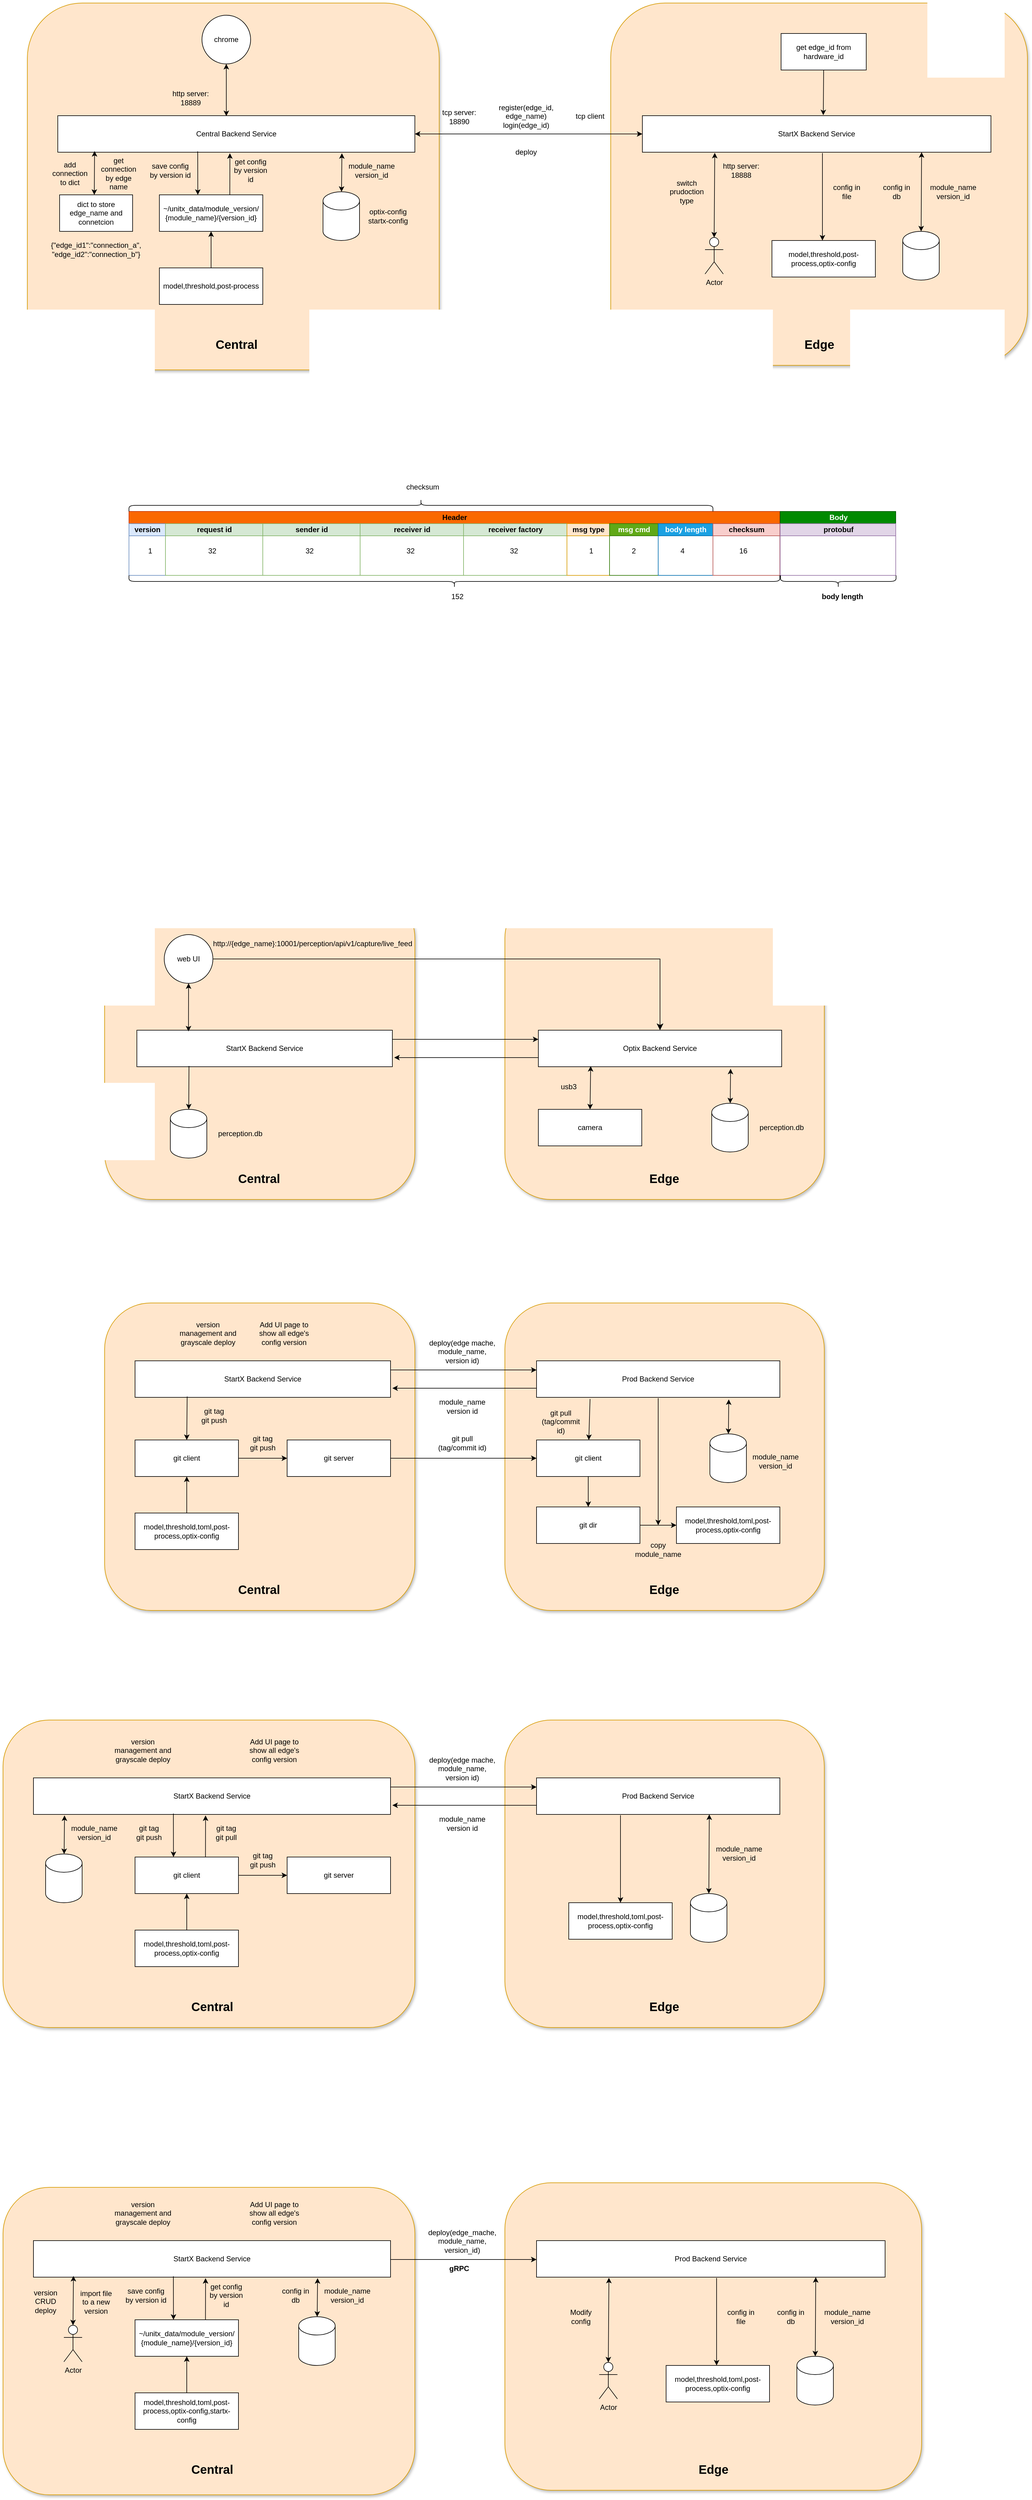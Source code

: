 <mxfile version="24.7.7">
  <diagram name="第 1 页" id="PzokZFdOADGy7_pB55ky">
    <mxGraphModel dx="1670" dy="933" grid="1" gridSize="10" guides="1" tooltips="1" connect="1" arrows="1" fold="1" page="1" pageScale="1" pageWidth="3300" pageHeight="4681" math="0" shadow="0">
      <root>
        <mxCell id="0" />
        <mxCell id="1" parent="0" />
        <mxCell id="i0qUSSeW1kzxF6su9X11-17" value="" style="rounded=1;whiteSpace=wrap;html=1;fillColor=#ffe6cc;strokeColor=#d79b00;glass=0;shadow=1;" parent="1" vertex="1">
          <mxGeometry x="1195" y="2435" width="525" height="505" as="geometry" />
        </mxCell>
        <mxCell id="i0qUSSeW1kzxF6su9X11-16" value="" style="rounded=1;whiteSpace=wrap;html=1;fillColor=#ffe6cc;strokeColor=#d79b00;shadow=1;" parent="1" vertex="1">
          <mxGeometry x="537" y="2435" width="510" height="505" as="geometry" />
        </mxCell>
        <mxCell id="QO4FowlgKa2JyrHLj_sX-2" value="&lt;span style=&quot;font-size: 12px;&quot; data-lucid-content=&quot;{&amp;quot;t&amp;quot;:&amp;quot;CorteX Backend Service&amp;quot;,&amp;quot;m&amp;quot;:[{&amp;quot;s&amp;quot;:0,&amp;quot;n&amp;quot;:&amp;quot;fsp&amp;quot;,&amp;quot;v&amp;quot;:&amp;quot;ss_presetShapeStyle1_textStyle&amp;quot;,&amp;quot;e&amp;quot;:22},{&amp;quot;s&amp;quot;:0,&amp;quot;n&amp;quot;:&amp;quot;fsp2&amp;quot;,&amp;quot;v&amp;quot;:&amp;quot;ss_presetShapeStyle1_textStyle&amp;quot;,&amp;quot;e&amp;quot;:22},{&amp;quot;s&amp;quot;:0,&amp;quot;n&amp;quot;:&amp;quot;s&amp;quot;,&amp;quot;v&amp;quot;:22.222,&amp;quot;e&amp;quot;:22}]}&quot; data-lucid-type=&quot;application/vnd.lucid.text&quot;&gt;StartX&lt;span style=&quot;font-size: 12px;&quot;&gt;&amp;nbsp;Backend Service&lt;/span&gt;&lt;/span&gt;" style="rounded=0;whiteSpace=wrap;html=1;fontSize=12;fontStyle=0;fontColor=default;fontFamily=Helvetica;" parent="1" vertex="1">
          <mxGeometry x="587" y="2530" width="420" height="60" as="geometry" />
        </mxCell>
        <mxCell id="QO4FowlgKa2JyrHLj_sX-4" value="&lt;span style=&quot;font-size: 12px;&quot; data-lucid-content=&quot;{&amp;quot;t&amp;quot;:&amp;quot;CorteX Backend Service&amp;quot;,&amp;quot;m&amp;quot;:[{&amp;quot;s&amp;quot;:0,&amp;quot;n&amp;quot;:&amp;quot;fsp&amp;quot;,&amp;quot;v&amp;quot;:&amp;quot;ss_presetShapeStyle1_textStyle&amp;quot;,&amp;quot;e&amp;quot;:22},{&amp;quot;s&amp;quot;:0,&amp;quot;n&amp;quot;:&amp;quot;fsp2&amp;quot;,&amp;quot;v&amp;quot;:&amp;quot;ss_presetShapeStyle1_textStyle&amp;quot;,&amp;quot;e&amp;quot;:22},{&amp;quot;s&amp;quot;:0,&amp;quot;n&amp;quot;:&amp;quot;s&amp;quot;,&amp;quot;v&amp;quot;:22.222,&amp;quot;e&amp;quot;:22}]}&quot; data-lucid-type=&quot;application/vnd.lucid.text&quot;&gt;&lt;span style=&quot;font-size: 12px;&quot;&gt;Prod Backend Service&lt;/span&gt;&lt;/span&gt;" style="rounded=0;whiteSpace=wrap;html=1;fontSize=12;fontStyle=0;fontColor=default;fontFamily=Helvetica;" parent="1" vertex="1">
          <mxGeometry x="1247" y="2530" width="400" height="60" as="geometry" />
        </mxCell>
        <mxCell id="i0qUSSeW1kzxF6su9X11-3" style="edgeStyle=orthogonalEdgeStyle;rounded=0;orthogonalLoop=1;jettySize=auto;html=1;exitX=1;exitY=0.5;exitDx=0;exitDy=0;entryX=0;entryY=0.5;entryDx=0;entryDy=0;" parent="1" source="QO4FowlgKa2JyrHLj_sX-5" target="QO4FowlgKa2JyrHLj_sX-7" edge="1">
          <mxGeometry relative="1" as="geometry" />
        </mxCell>
        <mxCell id="QO4FowlgKa2JyrHLj_sX-5" value="git server" style="rounded=0;whiteSpace=wrap;html=1;fontSize=12;fontStyle=0;fontColor=default;fontFamily=Helvetica;" parent="1" vertex="1">
          <mxGeometry x="837" y="2660" width="170" height="60" as="geometry" />
        </mxCell>
        <mxCell id="QO4FowlgKa2JyrHLj_sX-7" value="git client" style="rounded=0;whiteSpace=wrap;html=1;fontSize=12;fontStyle=0;fontColor=default;fontFamily=Helvetica;" parent="1" vertex="1">
          <mxGeometry x="1247" y="2660" width="170" height="60" as="geometry" />
        </mxCell>
        <mxCell id="QO4FowlgKa2JyrHLj_sX-12" value="&lt;div style=&quot;font-size: 12px;&quot;&gt;deploy(edge mache, module_name, version id)&lt;/div&gt;" style="text;strokeColor=none;align=center;fillColor=none;html=1;verticalAlign=middle;whiteSpace=wrap;rounded=0;fontSize=12;fontStyle=0;fontColor=default;fontFamily=Helvetica;" parent="1" vertex="1">
          <mxGeometry x="1065" y="2500" width="120" height="30" as="geometry" />
        </mxCell>
        <mxCell id="QO4FowlgKa2JyrHLj_sX-15" value="&lt;div style=&quot;font-size: 12px;&quot;&gt;git pull (tag/commit id)&lt;br style=&quot;font-size: 12px;&quot;&gt;&lt;/div&gt;" style="text;strokeColor=none;align=center;fillColor=none;html=1;verticalAlign=middle;whiteSpace=wrap;rounded=0;fontSize=12;fontStyle=0;fontColor=default;fontFamily=Helvetica;" parent="1" vertex="1">
          <mxGeometry x="1257" y="2610" width="60" height="40" as="geometry" />
        </mxCell>
        <mxCell id="rOFp2M5UlcV7_ZdFNBnd-1" value="version management and grayscale deploy" style="text;strokeColor=none;align=center;fillColor=none;html=1;verticalAlign=middle;whiteSpace=wrap;rounded=0;fontSize=12;fontStyle=0;fontFamily=Helvetica;" parent="1" vertex="1">
          <mxGeometry x="657" y="2470" width="100" height="30" as="geometry" />
        </mxCell>
        <mxCell id="rOFp2M5UlcV7_ZdFNBnd-2" value="Add UI page to show all edge&#39;s config version" style="text;strokeColor=none;align=center;fillColor=none;html=1;verticalAlign=middle;whiteSpace=wrap;rounded=0;fontSize=12;fontStyle=0;fontFamily=Helvetica;" parent="1" vertex="1">
          <mxGeometry x="777" y="2470" width="110" height="30" as="geometry" />
        </mxCell>
        <mxCell id="i0qUSSeW1kzxF6su9X11-1" value="model,threshold,toml,post-process,optix-config" style="rounded=0;whiteSpace=wrap;html=1;fontSize=12;fontStyle=0;fontColor=default;fontFamily=Helvetica;" parent="1" vertex="1">
          <mxGeometry x="587" y="2780" width="170" height="60" as="geometry" />
        </mxCell>
        <mxCell id="i0qUSSeW1kzxF6su9X11-2" value="model,threshold,toml,post-process,optix-config" style="rounded=0;whiteSpace=wrap;html=1;fontSize=12;fontStyle=0;fontColor=default;fontFamily=Helvetica;" parent="1" vertex="1">
          <mxGeometry x="1477" y="2770" width="170" height="60" as="geometry" />
        </mxCell>
        <mxCell id="i0qUSSeW1kzxF6su9X11-4" value="git pull (tag/commit id)" style="text;strokeColor=none;align=center;fillColor=none;html=1;verticalAlign=middle;whiteSpace=wrap;rounded=0;" parent="1" vertex="1">
          <mxGeometry x="1080" y="2650" width="90" height="30" as="geometry" />
        </mxCell>
        <mxCell id="i0qUSSeW1kzxF6su9X11-5" value="" style="endArrow=classic;html=1;rounded=0;exitX=0.22;exitY=1.046;exitDx=0;exitDy=0;exitPerimeter=0;" parent="1" source="QO4FowlgKa2JyrHLj_sX-4" target="QO4FowlgKa2JyrHLj_sX-7" edge="1">
          <mxGeometry width="50" height="50" relative="1" as="geometry">
            <mxPoint x="1197" y="2730" as="sourcePoint" />
            <mxPoint x="1247" y="2680" as="targetPoint" />
          </mxGeometry>
        </mxCell>
        <mxCell id="i0qUSSeW1kzxF6su9X11-6" value="" style="endArrow=classic;html=1;rounded=0;exitX=0.795;exitY=1.057;exitDx=0;exitDy=0;exitPerimeter=0;" parent="1" edge="1">
          <mxGeometry width="50" height="50" relative="1" as="geometry">
            <mxPoint x="1447.0" y="2591.38" as="sourcePoint" />
            <mxPoint x="1447" y="2800" as="targetPoint" />
          </mxGeometry>
        </mxCell>
        <mxCell id="i0qUSSeW1kzxF6su9X11-7" value="&lt;div style=&quot;font-size: 12px;&quot;&gt;copy&lt;/div&gt;&lt;div style=&quot;font-size: 12px;&quot;&gt;module_name&lt;br&gt;&lt;/div&gt;" style="text;strokeColor=none;align=center;fillColor=none;html=1;verticalAlign=middle;whiteSpace=wrap;rounded=0;fontSize=12;fontStyle=0;fontColor=default;fontFamily=Helvetica;" parent="1" vertex="1">
          <mxGeometry x="1407" y="2820" width="80" height="40" as="geometry" />
        </mxCell>
        <mxCell id="i0qUSSeW1kzxF6su9X11-8" value="git client" style="rounded=0;whiteSpace=wrap;html=1;fontSize=12;fontStyle=0;fontColor=default;fontFamily=Helvetica;" parent="1" vertex="1">
          <mxGeometry x="587" y="2660" width="170" height="60" as="geometry" />
        </mxCell>
        <mxCell id="i0qUSSeW1kzxF6su9X11-9" value="" style="endArrow=classic;html=1;rounded=0;exitX=0.5;exitY=0;exitDx=0;exitDy=0;" parent="1" source="i0qUSSeW1kzxF6su9X11-1" target="i0qUSSeW1kzxF6su9X11-8" edge="1">
          <mxGeometry width="50" height="50" relative="1" as="geometry">
            <mxPoint x="1127" y="2730" as="sourcePoint" />
            <mxPoint x="1177" y="2680" as="targetPoint" />
          </mxGeometry>
        </mxCell>
        <mxCell id="i0qUSSeW1kzxF6su9X11-12" value="" style="endArrow=classic;html=1;rounded=0;exitX=1;exitY=0.5;exitDx=0;exitDy=0;entryX=0;entryY=0.5;entryDx=0;entryDy=0;" parent="1" source="i0qUSSeW1kzxF6su9X11-8" target="QO4FowlgKa2JyrHLj_sX-5" edge="1">
          <mxGeometry width="50" height="50" relative="1" as="geometry">
            <mxPoint x="1127" y="2730" as="sourcePoint" />
            <mxPoint x="1177" y="2680" as="targetPoint" />
          </mxGeometry>
        </mxCell>
        <mxCell id="i0qUSSeW1kzxF6su9X11-13" value="" style="endArrow=classic;html=1;rounded=0;exitX=0.204;exitY=0.977;exitDx=0;exitDy=0;exitPerimeter=0;entryX=0.5;entryY=0;entryDx=0;entryDy=0;" parent="1" source="QO4FowlgKa2JyrHLj_sX-2" target="i0qUSSeW1kzxF6su9X11-8" edge="1">
          <mxGeometry width="50" height="50" relative="1" as="geometry">
            <mxPoint x="1127" y="2730" as="sourcePoint" />
            <mxPoint x="1177" y="2680" as="targetPoint" />
          </mxGeometry>
        </mxCell>
        <mxCell id="i0qUSSeW1kzxF6su9X11-14" value="&lt;div&gt;git tag&lt;/div&gt;git push" style="text;strokeColor=none;align=center;fillColor=none;html=1;verticalAlign=middle;whiteSpace=wrap;rounded=0;" parent="1" vertex="1">
          <mxGeometry x="687" y="2605" width="60" height="30" as="geometry" />
        </mxCell>
        <mxCell id="i0qUSSeW1kzxF6su9X11-15" value="&lt;div&gt;git tag&lt;/div&gt;git push" style="text;strokeColor=none;align=center;fillColor=none;html=1;verticalAlign=middle;whiteSpace=wrap;rounded=0;" parent="1" vertex="1">
          <mxGeometry x="767" y="2650" width="60" height="30" as="geometry" />
        </mxCell>
        <mxCell id="i0qUSSeW1kzxF6su9X11-18" value="git dir" style="rounded=0;whiteSpace=wrap;html=1;fontSize=12;fontStyle=0;fontColor=default;fontFamily=Helvetica;" parent="1" vertex="1">
          <mxGeometry x="1247" y="2770" width="170" height="60" as="geometry" />
        </mxCell>
        <mxCell id="i0qUSSeW1kzxF6su9X11-19" value="" style="endArrow=classic;html=1;rounded=0;exitX=0.5;exitY=1;exitDx=0;exitDy=0;" parent="1" source="QO4FowlgKa2JyrHLj_sX-7" target="i0qUSSeW1kzxF6su9X11-18" edge="1">
          <mxGeometry width="50" height="50" relative="1" as="geometry">
            <mxPoint x="1197" y="2730" as="sourcePoint" />
            <mxPoint x="1247" y="2680" as="targetPoint" />
          </mxGeometry>
        </mxCell>
        <mxCell id="i0qUSSeW1kzxF6su9X11-20" value="" style="endArrow=classic;html=1;rounded=0;exitX=1;exitY=0.5;exitDx=0;exitDy=0;entryX=0;entryY=0.5;entryDx=0;entryDy=0;" parent="1" source="i0qUSSeW1kzxF6su9X11-18" target="i0qUSSeW1kzxF6su9X11-2" edge="1">
          <mxGeometry width="50" height="50" relative="1" as="geometry">
            <mxPoint x="1197" y="2730" as="sourcePoint" />
            <mxPoint x="1247" y="2680" as="targetPoint" />
          </mxGeometry>
        </mxCell>
        <mxCell id="i0qUSSeW1kzxF6su9X11-24" value="Central" style="text;strokeColor=none;align=center;fillColor=none;html=1;verticalAlign=middle;whiteSpace=wrap;rounded=0;fontSize=20;fontStyle=1" parent="1" vertex="1">
          <mxGeometry x="761" y="2890" width="60" height="30" as="geometry" />
        </mxCell>
        <mxCell id="i0qUSSeW1kzxF6su9X11-25" value="Edge" style="text;strokeColor=none;align=center;fillColor=none;html=1;verticalAlign=middle;whiteSpace=wrap;rounded=0;fontSize=20;fontStyle=1" parent="1" vertex="1">
          <mxGeometry x="1427" y="2890" width="60" height="30" as="geometry" />
        </mxCell>
        <mxCell id="i0qUSSeW1kzxF6su9X11-26" value="" style="shape=cylinder3;whiteSpace=wrap;html=1;boundedLbl=1;backgroundOutline=1;size=15;" parent="1" vertex="1">
          <mxGeometry x="1532" y="2650" width="60" height="80" as="geometry" />
        </mxCell>
        <mxCell id="i0qUSSeW1kzxF6su9X11-28" value="" style="endArrow=classic;startArrow=classic;html=1;rounded=0;entryX=0.79;entryY=1.056;entryDx=0;entryDy=0;entryPerimeter=0;" parent="1" source="i0qUSSeW1kzxF6su9X11-26" target="QO4FowlgKa2JyrHLj_sX-4" edge="1">
          <mxGeometry width="50" height="50" relative="1" as="geometry">
            <mxPoint x="1300" y="2740" as="sourcePoint" />
            <mxPoint x="1350" y="2690" as="targetPoint" />
          </mxGeometry>
        </mxCell>
        <mxCell id="i0qUSSeW1kzxF6su9X11-30" value="module_name&lt;div&gt;version_id&lt;/div&gt;" style="text;strokeColor=none;align=center;fillColor=none;html=1;verticalAlign=middle;whiteSpace=wrap;rounded=0;" parent="1" vertex="1">
          <mxGeometry x="1610" y="2680" width="60" height="30" as="geometry" />
        </mxCell>
        <mxCell id="i0qUSSeW1kzxF6su9X11-31" value="&lt;div style=&quot;font-size: 12px;&quot;&gt;module_name version id&lt;/div&gt;" style="text;strokeColor=none;align=center;fillColor=none;html=1;verticalAlign=middle;whiteSpace=wrap;rounded=0;fontSize=12;fontStyle=0;fontColor=default;fontFamily=Helvetica;" parent="1" vertex="1">
          <mxGeometry x="1065" y="2590" width="120" height="30" as="geometry" />
        </mxCell>
        <mxCell id="i0qUSSeW1kzxF6su9X11-32" value="" style="endArrow=classic;html=1;rounded=0;exitX=1;exitY=0.25;exitDx=0;exitDy=0;entryX=0;entryY=0.25;entryDx=0;entryDy=0;" parent="1" source="QO4FowlgKa2JyrHLj_sX-2" target="QO4FowlgKa2JyrHLj_sX-4" edge="1">
          <mxGeometry width="50" height="50" relative="1" as="geometry">
            <mxPoint x="1300" y="2740" as="sourcePoint" />
            <mxPoint x="1350" y="2690" as="targetPoint" />
          </mxGeometry>
        </mxCell>
        <mxCell id="i0qUSSeW1kzxF6su9X11-33" value="" style="endArrow=classic;html=1;rounded=0;exitX=0;exitY=0.75;exitDx=0;exitDy=0;" parent="1" source="QO4FowlgKa2JyrHLj_sX-4" edge="1">
          <mxGeometry width="50" height="50" relative="1" as="geometry">
            <mxPoint x="1300" y="2740" as="sourcePoint" />
            <mxPoint x="1010" y="2575" as="targetPoint" />
          </mxGeometry>
        </mxCell>
        <mxCell id="i0qUSSeW1kzxF6su9X11-34" value="" style="rounded=1;whiteSpace=wrap;html=1;fillColor=#ffe6cc;strokeColor=#d79b00;glass=0;shadow=1;" parent="1" vertex="1">
          <mxGeometry x="1195" y="3120" width="525" height="505" as="geometry" />
        </mxCell>
        <mxCell id="i0qUSSeW1kzxF6su9X11-35" value="" style="rounded=1;whiteSpace=wrap;html=1;fillColor=#ffe6cc;strokeColor=#d79b00;shadow=1;" parent="1" vertex="1">
          <mxGeometry x="370" y="3120" width="677" height="505" as="geometry" />
        </mxCell>
        <mxCell id="i0qUSSeW1kzxF6su9X11-36" value="&lt;span style=&quot;font-size: 12px;&quot; data-lucid-content=&quot;{&amp;quot;t&amp;quot;:&amp;quot;CorteX Backend Service&amp;quot;,&amp;quot;m&amp;quot;:[{&amp;quot;s&amp;quot;:0,&amp;quot;n&amp;quot;:&amp;quot;fsp&amp;quot;,&amp;quot;v&amp;quot;:&amp;quot;ss_presetShapeStyle1_textStyle&amp;quot;,&amp;quot;e&amp;quot;:22},{&amp;quot;s&amp;quot;:0,&amp;quot;n&amp;quot;:&amp;quot;fsp2&amp;quot;,&amp;quot;v&amp;quot;:&amp;quot;ss_presetShapeStyle1_textStyle&amp;quot;,&amp;quot;e&amp;quot;:22},{&amp;quot;s&amp;quot;:0,&amp;quot;n&amp;quot;:&amp;quot;s&amp;quot;,&amp;quot;v&amp;quot;:22.222,&amp;quot;e&amp;quot;:22}]}&quot; data-lucid-type=&quot;application/vnd.lucid.text&quot;&gt;&lt;span style=&quot;font-size: 12px;&quot;&gt;StartX Backend Service&lt;/span&gt;&lt;/span&gt;" style="rounded=0;whiteSpace=wrap;html=1;fontSize=12;fontStyle=0;fontColor=default;fontFamily=Helvetica;" parent="1" vertex="1">
          <mxGeometry x="420" y="3215" width="587" height="60" as="geometry" />
        </mxCell>
        <mxCell id="i0qUSSeW1kzxF6su9X11-37" value="&lt;span style=&quot;font-size: 12px;&quot; data-lucid-content=&quot;{&amp;quot;t&amp;quot;:&amp;quot;CorteX Backend Service&amp;quot;,&amp;quot;m&amp;quot;:[{&amp;quot;s&amp;quot;:0,&amp;quot;n&amp;quot;:&amp;quot;fsp&amp;quot;,&amp;quot;v&amp;quot;:&amp;quot;ss_presetShapeStyle1_textStyle&amp;quot;,&amp;quot;e&amp;quot;:22},{&amp;quot;s&amp;quot;:0,&amp;quot;n&amp;quot;:&amp;quot;fsp2&amp;quot;,&amp;quot;v&amp;quot;:&amp;quot;ss_presetShapeStyle1_textStyle&amp;quot;,&amp;quot;e&amp;quot;:22},{&amp;quot;s&amp;quot;:0,&amp;quot;n&amp;quot;:&amp;quot;s&amp;quot;,&amp;quot;v&amp;quot;:22.222,&amp;quot;e&amp;quot;:22}]}&quot; data-lucid-type=&quot;application/vnd.lucid.text&quot;&gt;&lt;span style=&quot;font-size: 12px;&quot;&gt;Prod Backend Service&lt;/span&gt;&lt;/span&gt;" style="rounded=0;whiteSpace=wrap;html=1;fontSize=12;fontStyle=0;fontColor=default;fontFamily=Helvetica;" parent="1" vertex="1">
          <mxGeometry x="1247" y="3215" width="400" height="60" as="geometry" />
        </mxCell>
        <mxCell id="i0qUSSeW1kzxF6su9X11-39" value="git server" style="rounded=0;whiteSpace=wrap;html=1;fontSize=12;fontStyle=0;fontColor=default;fontFamily=Helvetica;" parent="1" vertex="1">
          <mxGeometry x="837" y="3345" width="170" height="60" as="geometry" />
        </mxCell>
        <mxCell id="i0qUSSeW1kzxF6su9X11-41" value="&lt;div style=&quot;font-size: 12px;&quot;&gt;deploy(edge mache, module_name, version id)&lt;/div&gt;" style="text;strokeColor=none;align=center;fillColor=none;html=1;verticalAlign=middle;whiteSpace=wrap;rounded=0;fontSize=12;fontStyle=0;fontColor=default;fontFamily=Helvetica;" parent="1" vertex="1">
          <mxGeometry x="1065" y="3185" width="120" height="30" as="geometry" />
        </mxCell>
        <mxCell id="i0qUSSeW1kzxF6su9X11-43" value="version management and grayscale deploy" style="text;strokeColor=none;align=center;fillColor=none;html=1;verticalAlign=middle;whiteSpace=wrap;rounded=0;fontSize=12;fontStyle=0;fontFamily=Helvetica;" parent="1" vertex="1">
          <mxGeometry x="550" y="3155" width="100" height="30" as="geometry" />
        </mxCell>
        <mxCell id="i0qUSSeW1kzxF6su9X11-44" value="Add UI page to show all edge&#39;s config version" style="text;strokeColor=none;align=center;fillColor=none;html=1;verticalAlign=middle;whiteSpace=wrap;rounded=0;fontSize=12;fontStyle=0;fontFamily=Helvetica;" parent="1" vertex="1">
          <mxGeometry x="761" y="3155" width="110" height="30" as="geometry" />
        </mxCell>
        <mxCell id="i0qUSSeW1kzxF6su9X11-45" value="model,threshold,toml,post-process,optix-config" style="rounded=0;whiteSpace=wrap;html=1;fontSize=12;fontStyle=0;fontColor=default;fontFamily=Helvetica;" parent="1" vertex="1">
          <mxGeometry x="587" y="3465" width="170" height="60" as="geometry" />
        </mxCell>
        <mxCell id="i0qUSSeW1kzxF6su9X11-46" value="model,threshold,toml,post-process,optix-config" style="rounded=0;whiteSpace=wrap;html=1;fontSize=12;fontStyle=0;fontColor=default;fontFamily=Helvetica;" parent="1" vertex="1">
          <mxGeometry x="1300" y="3420" width="170" height="60" as="geometry" />
        </mxCell>
        <mxCell id="i0qUSSeW1kzxF6su9X11-49" value="" style="endArrow=classic;html=1;rounded=0;exitX=0.795;exitY=1.057;exitDx=0;exitDy=0;exitPerimeter=0;entryX=0.5;entryY=0;entryDx=0;entryDy=0;" parent="1" target="i0qUSSeW1kzxF6su9X11-46" edge="1">
          <mxGeometry width="50" height="50" relative="1" as="geometry">
            <mxPoint x="1385.0" y="3276.38" as="sourcePoint" />
            <mxPoint x="1385" y="3410" as="targetPoint" />
          </mxGeometry>
        </mxCell>
        <mxCell id="i0qUSSeW1kzxF6su9X11-51" value="git client" style="rounded=0;whiteSpace=wrap;html=1;fontSize=12;fontStyle=0;fontColor=default;fontFamily=Helvetica;" parent="1" vertex="1">
          <mxGeometry x="587" y="3345" width="170" height="60" as="geometry" />
        </mxCell>
        <mxCell id="i0qUSSeW1kzxF6su9X11-52" value="" style="endArrow=classic;html=1;rounded=0;exitX=0.5;exitY=0;exitDx=0;exitDy=0;" parent="1" source="i0qUSSeW1kzxF6su9X11-45" target="i0qUSSeW1kzxF6su9X11-51" edge="1">
          <mxGeometry width="50" height="50" relative="1" as="geometry">
            <mxPoint x="1127" y="3415" as="sourcePoint" />
            <mxPoint x="1177" y="3365" as="targetPoint" />
          </mxGeometry>
        </mxCell>
        <mxCell id="i0qUSSeW1kzxF6su9X11-53" value="" style="endArrow=classic;html=1;rounded=0;exitX=1;exitY=0.5;exitDx=0;exitDy=0;entryX=0;entryY=0.5;entryDx=0;entryDy=0;" parent="1" source="i0qUSSeW1kzxF6su9X11-51" target="i0qUSSeW1kzxF6su9X11-39" edge="1">
          <mxGeometry width="50" height="50" relative="1" as="geometry">
            <mxPoint x="1127" y="3415" as="sourcePoint" />
            <mxPoint x="1177" y="3365" as="targetPoint" />
          </mxGeometry>
        </mxCell>
        <mxCell id="i0qUSSeW1kzxF6su9X11-54" value="" style="endArrow=classic;html=1;rounded=0;exitX=0.429;exitY=0.977;exitDx=0;exitDy=0;exitPerimeter=0;entryX=0.5;entryY=0;entryDx=0;entryDy=0;" parent="1" edge="1">
          <mxGeometry width="50" height="50" relative="1" as="geometry">
            <mxPoint x="650.003" y="3273.62" as="sourcePoint" />
            <mxPoint x="650.18" y="3345" as="targetPoint" />
          </mxGeometry>
        </mxCell>
        <mxCell id="i0qUSSeW1kzxF6su9X11-55" value="&lt;div&gt;git tag&lt;/div&gt;git push" style="text;strokeColor=none;align=center;fillColor=none;html=1;verticalAlign=middle;whiteSpace=wrap;rounded=0;" parent="1" vertex="1">
          <mxGeometry x="580" y="3290" width="60" height="30" as="geometry" />
        </mxCell>
        <mxCell id="i0qUSSeW1kzxF6su9X11-56" value="&lt;div&gt;git tag&lt;/div&gt;git push" style="text;strokeColor=none;align=center;fillColor=none;html=1;verticalAlign=middle;whiteSpace=wrap;rounded=0;" parent="1" vertex="1">
          <mxGeometry x="767" y="3335" width="60" height="30" as="geometry" />
        </mxCell>
        <mxCell id="i0qUSSeW1kzxF6su9X11-60" value="Central" style="text;strokeColor=none;align=center;fillColor=none;html=1;verticalAlign=middle;whiteSpace=wrap;rounded=0;fontSize=20;fontStyle=1" parent="1" vertex="1">
          <mxGeometry x="683.5" y="3575" width="60" height="30" as="geometry" />
        </mxCell>
        <mxCell id="i0qUSSeW1kzxF6su9X11-61" value="Edge" style="text;strokeColor=none;align=center;fillColor=none;html=1;verticalAlign=middle;whiteSpace=wrap;rounded=0;fontSize=20;fontStyle=1" parent="1" vertex="1">
          <mxGeometry x="1427" y="3575" width="60" height="30" as="geometry" />
        </mxCell>
        <mxCell id="i0qUSSeW1kzxF6su9X11-62" value="" style="shape=cylinder3;whiteSpace=wrap;html=1;boundedLbl=1;backgroundOutline=1;size=15;" parent="1" vertex="1">
          <mxGeometry x="440" y="3340" width="60" height="80" as="geometry" />
        </mxCell>
        <mxCell id="i0qUSSeW1kzxF6su9X11-63" value="" style="endArrow=classic;startArrow=classic;html=1;rounded=0;entryX=0.087;entryY=1.028;entryDx=0;entryDy=0;entryPerimeter=0;" parent="1" source="i0qUSSeW1kzxF6su9X11-62" target="i0qUSSeW1kzxF6su9X11-36" edge="1">
          <mxGeometry width="50" height="50" relative="1" as="geometry">
            <mxPoint x="1300" y="3425" as="sourcePoint" />
            <mxPoint x="1350" y="3375" as="targetPoint" />
          </mxGeometry>
        </mxCell>
        <mxCell id="i0qUSSeW1kzxF6su9X11-65" value="&lt;div style=&quot;font-size: 12px;&quot;&gt;module_name version id&lt;/div&gt;" style="text;strokeColor=none;align=center;fillColor=none;html=1;verticalAlign=middle;whiteSpace=wrap;rounded=0;fontSize=12;fontStyle=0;fontColor=default;fontFamily=Helvetica;" parent="1" vertex="1">
          <mxGeometry x="1065" y="3275" width="120" height="30" as="geometry" />
        </mxCell>
        <mxCell id="i0qUSSeW1kzxF6su9X11-66" value="" style="endArrow=classic;html=1;rounded=0;exitX=1;exitY=0.25;exitDx=0;exitDy=0;entryX=0;entryY=0.25;entryDx=0;entryDy=0;" parent="1" source="i0qUSSeW1kzxF6su9X11-36" target="i0qUSSeW1kzxF6su9X11-37" edge="1">
          <mxGeometry width="50" height="50" relative="1" as="geometry">
            <mxPoint x="1300" y="3425" as="sourcePoint" />
            <mxPoint x="1350" y="3375" as="targetPoint" />
          </mxGeometry>
        </mxCell>
        <mxCell id="i0qUSSeW1kzxF6su9X11-67" value="" style="endArrow=classic;html=1;rounded=0;exitX=0;exitY=0.75;exitDx=0;exitDy=0;" parent="1" source="i0qUSSeW1kzxF6su9X11-37" edge="1">
          <mxGeometry width="50" height="50" relative="1" as="geometry">
            <mxPoint x="1300" y="3425" as="sourcePoint" />
            <mxPoint x="1010" y="3260" as="targetPoint" />
          </mxGeometry>
        </mxCell>
        <mxCell id="i0qUSSeW1kzxF6su9X11-69" value="module_name&lt;div&gt;version_id&lt;/div&gt;" style="text;strokeColor=none;align=center;fillColor=none;html=1;verticalAlign=middle;whiteSpace=wrap;rounded=0;" parent="1" vertex="1">
          <mxGeometry x="490" y="3290" width="60" height="30" as="geometry" />
        </mxCell>
        <mxCell id="i0qUSSeW1kzxF6su9X11-70" value="" style="endArrow=classic;html=1;rounded=0;exitX=0.681;exitY=0;exitDx=0;exitDy=0;entryX=0.482;entryY=1.028;entryDx=0;entryDy=0;entryPerimeter=0;exitPerimeter=0;" parent="1" source="i0qUSSeW1kzxF6su9X11-51" target="i0qUSSeW1kzxF6su9X11-36" edge="1">
          <mxGeometry width="50" height="50" relative="1" as="geometry">
            <mxPoint x="705" y="3350" as="sourcePoint" />
            <mxPoint x="714" y="3275" as="targetPoint" />
          </mxGeometry>
        </mxCell>
        <mxCell id="i0qUSSeW1kzxF6su9X11-71" value="&lt;div&gt;git tag&lt;/div&gt;git pull" style="text;strokeColor=none;align=center;fillColor=none;html=1;verticalAlign=middle;whiteSpace=wrap;rounded=0;" parent="1" vertex="1">
          <mxGeometry x="707" y="3290" width="60" height="30" as="geometry" />
        </mxCell>
        <mxCell id="bRRxqf0Hs2Emt1WZWNBF-1" value="" style="rounded=1;whiteSpace=wrap;html=1;fillColor=#ffe6cc;strokeColor=#d79b00;glass=0;shadow=1;" parent="1" vertex="1">
          <mxGeometry x="1195" y="3880" width="685" height="505" as="geometry" />
        </mxCell>
        <mxCell id="bRRxqf0Hs2Emt1WZWNBF-2" value="" style="rounded=1;whiteSpace=wrap;html=1;fillColor=#ffe6cc;strokeColor=#d79b00;shadow=1;" parent="1" vertex="1">
          <mxGeometry x="370" y="3887.5" width="677" height="505" as="geometry" />
        </mxCell>
        <mxCell id="bRRxqf0Hs2Emt1WZWNBF-3" value="&lt;span style=&quot;font-size: 12px;&quot; data-lucid-content=&quot;{&amp;quot;t&amp;quot;:&amp;quot;CorteX Backend Service&amp;quot;,&amp;quot;m&amp;quot;:[{&amp;quot;s&amp;quot;:0,&amp;quot;n&amp;quot;:&amp;quot;fsp&amp;quot;,&amp;quot;v&amp;quot;:&amp;quot;ss_presetShapeStyle1_textStyle&amp;quot;,&amp;quot;e&amp;quot;:22},{&amp;quot;s&amp;quot;:0,&amp;quot;n&amp;quot;:&amp;quot;fsp2&amp;quot;,&amp;quot;v&amp;quot;:&amp;quot;ss_presetShapeStyle1_textStyle&amp;quot;,&amp;quot;e&amp;quot;:22},{&amp;quot;s&amp;quot;:0,&amp;quot;n&amp;quot;:&amp;quot;s&amp;quot;,&amp;quot;v&amp;quot;:22.222,&amp;quot;e&amp;quot;:22}]}&quot; data-lucid-type=&quot;application/vnd.lucid.text&quot;&gt;StartX&lt;span style=&quot;font-size: 12px;&quot;&gt;&amp;nbsp;Backend Service&lt;/span&gt;&lt;/span&gt;" style="rounded=0;whiteSpace=wrap;html=1;fontSize=12;fontStyle=0;fontColor=default;fontFamily=Helvetica;" parent="1" vertex="1">
          <mxGeometry x="420" y="3975" width="587" height="60" as="geometry" />
        </mxCell>
        <mxCell id="bRRxqf0Hs2Emt1WZWNBF-4" value="&lt;span style=&quot;font-size: 12px;&quot; data-lucid-content=&quot;{&amp;quot;t&amp;quot;:&amp;quot;CorteX Backend Service&amp;quot;,&amp;quot;m&amp;quot;:[{&amp;quot;s&amp;quot;:0,&amp;quot;n&amp;quot;:&amp;quot;fsp&amp;quot;,&amp;quot;v&amp;quot;:&amp;quot;ss_presetShapeStyle1_textStyle&amp;quot;,&amp;quot;e&amp;quot;:22},{&amp;quot;s&amp;quot;:0,&amp;quot;n&amp;quot;:&amp;quot;fsp2&amp;quot;,&amp;quot;v&amp;quot;:&amp;quot;ss_presetShapeStyle1_textStyle&amp;quot;,&amp;quot;e&amp;quot;:22},{&amp;quot;s&amp;quot;:0,&amp;quot;n&amp;quot;:&amp;quot;s&amp;quot;,&amp;quot;v&amp;quot;:22.222,&amp;quot;e&amp;quot;:22}]}&quot; data-lucid-type=&quot;application/vnd.lucid.text&quot;&gt;&lt;span style=&quot;font-size: 12px;&quot;&gt;Prod Backend Service&lt;/span&gt;&lt;/span&gt;" style="rounded=0;whiteSpace=wrap;html=1;fontSize=12;fontStyle=0;fontColor=default;fontFamily=Helvetica;" parent="1" vertex="1">
          <mxGeometry x="1247" y="3975" width="573" height="60" as="geometry" />
        </mxCell>
        <mxCell id="bRRxqf0Hs2Emt1WZWNBF-6" value="&lt;div style=&quot;font-size: 12px;&quot;&gt;deploy(edge_mache, module_name, version_id)&lt;/div&gt;" style="text;strokeColor=none;align=center;fillColor=none;html=1;verticalAlign=middle;whiteSpace=wrap;rounded=0;fontSize=12;fontStyle=0;fontColor=default;fontFamily=Helvetica;" parent="1" vertex="1">
          <mxGeometry x="1065" y="3961" width="120" height="30" as="geometry" />
        </mxCell>
        <mxCell id="bRRxqf0Hs2Emt1WZWNBF-7" value="version management and grayscale deploy" style="text;strokeColor=none;align=center;fillColor=none;html=1;verticalAlign=middle;whiteSpace=wrap;rounded=0;fontSize=12;fontStyle=0;fontFamily=Helvetica;" parent="1" vertex="1">
          <mxGeometry x="550" y="3915" width="100" height="30" as="geometry" />
        </mxCell>
        <mxCell id="bRRxqf0Hs2Emt1WZWNBF-8" value="Add UI page to show all edge&#39;s config version" style="text;strokeColor=none;align=center;fillColor=none;html=1;verticalAlign=middle;whiteSpace=wrap;rounded=0;fontSize=12;fontStyle=0;fontFamily=Helvetica;" parent="1" vertex="1">
          <mxGeometry x="761" y="3915" width="110" height="30" as="geometry" />
        </mxCell>
        <mxCell id="bRRxqf0Hs2Emt1WZWNBF-9" value="model,threshold,toml,post-process,optix-config,startx-config" style="rounded=0;whiteSpace=wrap;html=1;fontSize=12;fontStyle=0;fontColor=default;fontFamily=Helvetica;" parent="1" vertex="1">
          <mxGeometry x="587" y="4225" width="170" height="60" as="geometry" />
        </mxCell>
        <mxCell id="bRRxqf0Hs2Emt1WZWNBF-10" value="model,threshold,toml,post-process,optix-config" style="rounded=0;whiteSpace=wrap;html=1;fontSize=12;fontStyle=0;fontColor=default;fontFamily=Helvetica;" parent="1" vertex="1">
          <mxGeometry x="1460" y="4180" width="170" height="60" as="geometry" />
        </mxCell>
        <mxCell id="bRRxqf0Hs2Emt1WZWNBF-11" value="" style="endArrow=classic;html=1;rounded=0;exitX=0.795;exitY=1.057;exitDx=0;exitDy=0;exitPerimeter=0;entryX=0.5;entryY=0;entryDx=0;entryDy=0;" parent="1" edge="1">
          <mxGeometry width="50" height="50" relative="1" as="geometry">
            <mxPoint x="1543.0" y="4036.38" as="sourcePoint" />
            <mxPoint x="1543" y="4180" as="targetPoint" />
          </mxGeometry>
        </mxCell>
        <mxCell id="bRRxqf0Hs2Emt1WZWNBF-12" value="~/unitx_data/module_version/&lt;div&gt;{module_name}/{version_id}&lt;/div&gt;" style="rounded=0;whiteSpace=wrap;html=1;fontSize=12;fontStyle=0;fontColor=default;fontFamily=Helvetica;" parent="1" vertex="1">
          <mxGeometry x="587" y="4105" width="170" height="60" as="geometry" />
        </mxCell>
        <mxCell id="bRRxqf0Hs2Emt1WZWNBF-13" value="" style="endArrow=classic;html=1;rounded=0;exitX=0.5;exitY=0;exitDx=0;exitDy=0;" parent="1" source="bRRxqf0Hs2Emt1WZWNBF-9" target="bRRxqf0Hs2Emt1WZWNBF-12" edge="1">
          <mxGeometry width="50" height="50" relative="1" as="geometry">
            <mxPoint x="1127" y="4175" as="sourcePoint" />
            <mxPoint x="1177" y="4125" as="targetPoint" />
          </mxGeometry>
        </mxCell>
        <mxCell id="bRRxqf0Hs2Emt1WZWNBF-15" value="" style="endArrow=classic;html=1;rounded=0;exitX=0.429;exitY=0.977;exitDx=0;exitDy=0;exitPerimeter=0;entryX=0.5;entryY=0;entryDx=0;entryDy=0;" parent="1" edge="1">
          <mxGeometry width="50" height="50" relative="1" as="geometry">
            <mxPoint x="650.003" y="4033.62" as="sourcePoint" />
            <mxPoint x="650.18" y="4105" as="targetPoint" />
          </mxGeometry>
        </mxCell>
        <mxCell id="bRRxqf0Hs2Emt1WZWNBF-16" value="save config by version id&lt;div&gt;&lt;/div&gt;" style="text;strokeColor=none;align=center;fillColor=none;html=1;verticalAlign=middle;whiteSpace=wrap;rounded=0;" parent="1" vertex="1">
          <mxGeometry x="570" y="4050" width="70" height="30" as="geometry" />
        </mxCell>
        <mxCell id="bRRxqf0Hs2Emt1WZWNBF-18" value="Central" style="text;strokeColor=none;align=center;fillColor=none;html=1;verticalAlign=middle;whiteSpace=wrap;rounded=0;fontSize=20;fontStyle=1" parent="1" vertex="1">
          <mxGeometry x="683.5" y="4335" width="60" height="30" as="geometry" />
        </mxCell>
        <mxCell id="bRRxqf0Hs2Emt1WZWNBF-19" value="Edge" style="text;strokeColor=none;align=center;fillColor=none;html=1;verticalAlign=middle;whiteSpace=wrap;rounded=0;fontSize=20;fontStyle=1" parent="1" vertex="1">
          <mxGeometry x="1507.5" y="4335" width="60" height="30" as="geometry" />
        </mxCell>
        <mxCell id="bRRxqf0Hs2Emt1WZWNBF-20" value="" style="shape=cylinder3;whiteSpace=wrap;html=1;boundedLbl=1;backgroundOutline=1;size=15;" parent="1" vertex="1">
          <mxGeometry x="856" y="4100" width="60" height="80" as="geometry" />
        </mxCell>
        <mxCell id="bRRxqf0Hs2Emt1WZWNBF-21" value="" style="endArrow=classic;startArrow=classic;html=1;rounded=0;entryX=0.087;entryY=1.028;entryDx=0;entryDy=0;entryPerimeter=0;" parent="1" source="bRRxqf0Hs2Emt1WZWNBF-20" edge="1">
          <mxGeometry width="50" height="50" relative="1" as="geometry">
            <mxPoint x="1716" y="4185" as="sourcePoint" />
            <mxPoint x="887.069" y="4036.68" as="targetPoint" />
          </mxGeometry>
        </mxCell>
        <mxCell id="bRRxqf0Hs2Emt1WZWNBF-23" value="" style="endArrow=classic;html=1;rounded=0;exitX=1;exitY=0.25;exitDx=0;exitDy=0;entryX=0;entryY=0.25;entryDx=0;entryDy=0;" parent="1" edge="1">
          <mxGeometry width="50" height="50" relative="1" as="geometry">
            <mxPoint x="1007" y="4006" as="sourcePoint" />
            <mxPoint x="1247" y="4006" as="targetPoint" />
          </mxGeometry>
        </mxCell>
        <mxCell id="bRRxqf0Hs2Emt1WZWNBF-25" value="module_name&lt;div&gt;version_id&lt;/div&gt;" style="text;strokeColor=none;align=center;fillColor=none;html=1;verticalAlign=middle;whiteSpace=wrap;rounded=0;" parent="1" vertex="1">
          <mxGeometry x="906" y="4050" width="60" height="30" as="geometry" />
        </mxCell>
        <mxCell id="bRRxqf0Hs2Emt1WZWNBF-26" value="" style="endArrow=classic;html=1;rounded=0;exitX=0.681;exitY=0;exitDx=0;exitDy=0;entryX=0.482;entryY=1.028;entryDx=0;entryDy=0;entryPerimeter=0;exitPerimeter=0;" parent="1" source="bRRxqf0Hs2Emt1WZWNBF-12" target="bRRxqf0Hs2Emt1WZWNBF-3" edge="1">
          <mxGeometry width="50" height="50" relative="1" as="geometry">
            <mxPoint x="705" y="4110" as="sourcePoint" />
            <mxPoint x="714" y="4035" as="targetPoint" />
          </mxGeometry>
        </mxCell>
        <mxCell id="bRRxqf0Hs2Emt1WZWNBF-27" value="get config by version id" style="text;strokeColor=none;align=center;fillColor=none;html=1;verticalAlign=middle;whiteSpace=wrap;rounded=0;" parent="1" vertex="1">
          <mxGeometry x="707" y="4050" width="60" height="30" as="geometry" />
        </mxCell>
        <mxCell id="bRRxqf0Hs2Emt1WZWNBF-28" value="" style="shape=cylinder3;whiteSpace=wrap;html=1;boundedLbl=1;backgroundOutline=1;size=15;" parent="1" vertex="1">
          <mxGeometry x="1500" y="3405" width="60" height="80" as="geometry" />
        </mxCell>
        <mxCell id="bRRxqf0Hs2Emt1WZWNBF-29" value="" style="endArrow=classic;startArrow=classic;html=1;rounded=0;entryX=0.087;entryY=1.028;entryDx=0;entryDy=0;entryPerimeter=0;" parent="1" source="bRRxqf0Hs2Emt1WZWNBF-28" edge="1">
          <mxGeometry width="50" height="50" relative="1" as="geometry">
            <mxPoint x="2360" y="3423" as="sourcePoint" />
            <mxPoint x="1531" y="3275" as="targetPoint" />
          </mxGeometry>
        </mxCell>
        <mxCell id="bRRxqf0Hs2Emt1WZWNBF-30" value="module_name&lt;div&gt;version_id&lt;/div&gt;" style="text;strokeColor=none;align=center;fillColor=none;html=1;verticalAlign=middle;whiteSpace=wrap;rounded=0;" parent="1" vertex="1">
          <mxGeometry x="1550" y="3324" width="60" height="30" as="geometry" />
        </mxCell>
        <mxCell id="bRRxqf0Hs2Emt1WZWNBF-31" value="" style="shape=cylinder3;whiteSpace=wrap;html=1;boundedLbl=1;backgroundOutline=1;size=15;" parent="1" vertex="1">
          <mxGeometry x="1675" y="4165" width="60" height="80" as="geometry" />
        </mxCell>
        <mxCell id="bRRxqf0Hs2Emt1WZWNBF-32" value="" style="endArrow=classic;startArrow=classic;html=1;rounded=0;entryX=0.087;entryY=1.028;entryDx=0;entryDy=0;entryPerimeter=0;" parent="1" source="bRRxqf0Hs2Emt1WZWNBF-31" edge="1">
          <mxGeometry width="50" height="50" relative="1" as="geometry">
            <mxPoint x="2535" y="4183" as="sourcePoint" />
            <mxPoint x="1706" y="4035" as="targetPoint" />
          </mxGeometry>
        </mxCell>
        <mxCell id="bRRxqf0Hs2Emt1WZWNBF-33" value="config in db" style="text;strokeColor=none;align=center;fillColor=none;html=1;verticalAlign=middle;whiteSpace=wrap;rounded=0;" parent="1" vertex="1">
          <mxGeometry x="1634.5" y="4085" width="60" height="30" as="geometry" />
        </mxCell>
        <mxCell id="FLWRcTdQohv8ZEM-ZqKv-1" value="Actor" style="shape=umlActor;verticalLabelPosition=bottom;verticalAlign=top;html=1;outlineConnect=0;" parent="1" vertex="1">
          <mxGeometry x="470" y="4114" width="30" height="60" as="geometry" />
        </mxCell>
        <mxCell id="FLWRcTdQohv8ZEM-ZqKv-2" value="" style="endArrow=classic;startArrow=classic;html=1;rounded=0;exitX=0.5;exitY=0;exitDx=0;exitDy=0;exitPerimeter=0;entryX=0.112;entryY=0.967;entryDx=0;entryDy=0;entryPerimeter=0;" parent="1" source="FLWRcTdQohv8ZEM-ZqKv-1" target="bRRxqf0Hs2Emt1WZWNBF-3" edge="1">
          <mxGeometry width="50" height="50" relative="1" as="geometry">
            <mxPoint x="1020" y="4110" as="sourcePoint" />
            <mxPoint x="1070" y="4060" as="targetPoint" />
          </mxGeometry>
        </mxCell>
        <mxCell id="FLWRcTdQohv8ZEM-ZqKv-3" value="version&lt;div&gt;CRUD&lt;/div&gt;&lt;div&gt;deploy&lt;/div&gt;" style="text;strokeColor=none;align=center;fillColor=none;html=1;verticalAlign=middle;whiteSpace=wrap;rounded=0;" parent="1" vertex="1">
          <mxGeometry x="410" y="4060" width="60" height="30" as="geometry" />
        </mxCell>
        <mxCell id="FLWRcTdQohv8ZEM-ZqKv-4" value="&lt;b&gt;gRPC&lt;/b&gt;" style="text;strokeColor=none;align=center;fillColor=none;html=1;verticalAlign=middle;whiteSpace=wrap;rounded=0;" parent="1" vertex="1">
          <mxGeometry x="1090" y="4006" width="60" height="30" as="geometry" />
        </mxCell>
        <mxCell id="FLWRcTdQohv8ZEM-ZqKv-5" value="import file to a new version" style="text;strokeColor=none;align=center;fillColor=none;html=1;verticalAlign=middle;whiteSpace=wrap;rounded=0;" parent="1" vertex="1">
          <mxGeometry x="493" y="4061" width="60" height="30" as="geometry" />
        </mxCell>
        <mxCell id="gI02vzycZekQ9hK0RCXp-1" value="" style="rounded=1;whiteSpace=wrap;html=1;fillColor=#ffe6cc;strokeColor=#d79b00;glass=0;shadow=1;" parent="1" vertex="1">
          <mxGeometry x="1195" y="1760" width="525" height="505" as="geometry" />
        </mxCell>
        <mxCell id="gI02vzycZekQ9hK0RCXp-2" value="" style="rounded=1;whiteSpace=wrap;html=1;fillColor=#ffe6cc;strokeColor=#d79b00;shadow=1;" parent="1" vertex="1">
          <mxGeometry x="537" y="1760" width="510" height="505" as="geometry" />
        </mxCell>
        <mxCell id="gI02vzycZekQ9hK0RCXp-3" value="&lt;span style=&quot;font-size: 12px;&quot; data-lucid-content=&quot;{&amp;quot;t&amp;quot;:&amp;quot;CorteX Backend Service&amp;quot;,&amp;quot;m&amp;quot;:[{&amp;quot;s&amp;quot;:0,&amp;quot;n&amp;quot;:&amp;quot;fsp&amp;quot;,&amp;quot;v&amp;quot;:&amp;quot;ss_presetShapeStyle1_textStyle&amp;quot;,&amp;quot;e&amp;quot;:22},{&amp;quot;s&amp;quot;:0,&amp;quot;n&amp;quot;:&amp;quot;fsp2&amp;quot;,&amp;quot;v&amp;quot;:&amp;quot;ss_presetShapeStyle1_textStyle&amp;quot;,&amp;quot;e&amp;quot;:22},{&amp;quot;s&amp;quot;:0,&amp;quot;n&amp;quot;:&amp;quot;s&amp;quot;,&amp;quot;v&amp;quot;:22.222,&amp;quot;e&amp;quot;:22}]}&quot; data-lucid-type=&quot;application/vnd.lucid.text&quot;&gt;StartX&lt;span style=&quot;font-size: 12px;&quot;&gt;&amp;nbsp;Backend Service&lt;/span&gt;&lt;/span&gt;" style="rounded=0;whiteSpace=wrap;html=1;fontSize=12;fontStyle=0;fontColor=default;fontFamily=Helvetica;" parent="1" vertex="1">
          <mxGeometry x="590" y="1987" width="420" height="60" as="geometry" />
        </mxCell>
        <mxCell id="gI02vzycZekQ9hK0RCXp-4" value="&lt;span style=&quot;font-size: 12px;&quot; data-lucid-content=&quot;{&amp;quot;t&amp;quot;:&amp;quot;CorteX Backend Service&amp;quot;,&amp;quot;m&amp;quot;:[{&amp;quot;s&amp;quot;:0,&amp;quot;n&amp;quot;:&amp;quot;fsp&amp;quot;,&amp;quot;v&amp;quot;:&amp;quot;ss_presetShapeStyle1_textStyle&amp;quot;,&amp;quot;e&amp;quot;:22},{&amp;quot;s&amp;quot;:0,&amp;quot;n&amp;quot;:&amp;quot;fsp2&amp;quot;,&amp;quot;v&amp;quot;:&amp;quot;ss_presetShapeStyle1_textStyle&amp;quot;,&amp;quot;e&amp;quot;:22},{&amp;quot;s&amp;quot;:0,&amp;quot;n&amp;quot;:&amp;quot;s&amp;quot;,&amp;quot;v&amp;quot;:22.222,&amp;quot;e&amp;quot;:22}]}&quot; data-lucid-type=&quot;application/vnd.lucid.text&quot;&gt;&lt;span style=&quot;font-size: 12px;&quot;&gt;Optix Backend Service&lt;/span&gt;&lt;/span&gt;" style="rounded=0;whiteSpace=wrap;html=1;fontSize=12;fontStyle=0;fontColor=default;fontFamily=Helvetica;" parent="1" vertex="1">
          <mxGeometry x="1250" y="1987" width="400" height="60" as="geometry" />
        </mxCell>
        <mxCell id="gI02vzycZekQ9hK0RCXp-7" value="camera" style="rounded=0;whiteSpace=wrap;html=1;fontSize=12;fontStyle=0;fontColor=default;fontFamily=Helvetica;" parent="1" vertex="1">
          <mxGeometry x="1250" y="2117" width="170" height="60" as="geometry" />
        </mxCell>
        <mxCell id="gI02vzycZekQ9hK0RCXp-9" value="&lt;div style=&quot;font-size: 12px;&quot;&gt;usb3&lt;br style=&quot;font-size: 12px;&quot;&gt;&lt;/div&gt;" style="text;strokeColor=none;align=center;fillColor=none;html=1;verticalAlign=middle;whiteSpace=wrap;rounded=0;fontSize=12;fontStyle=0;fontColor=default;fontFamily=Helvetica;" parent="1" vertex="1">
          <mxGeometry x="1270" y="2060" width="60" height="40" as="geometry" />
        </mxCell>
        <mxCell id="gI02vzycZekQ9hK0RCXp-21" value="" style="endArrow=classic;html=1;rounded=0;exitX=0.204;exitY=0.977;exitDx=0;exitDy=0;exitPerimeter=0;" parent="1" source="gI02vzycZekQ9hK0RCXp-3" target="gI02vzycZekQ9hK0RCXp-35" edge="1">
          <mxGeometry width="50" height="50" relative="1" as="geometry">
            <mxPoint x="1130" y="2187" as="sourcePoint" />
            <mxPoint x="675" y="2117" as="targetPoint" />
          </mxGeometry>
        </mxCell>
        <mxCell id="gI02vzycZekQ9hK0RCXp-27" value="Central" style="text;strokeColor=none;align=center;fillColor=none;html=1;verticalAlign=middle;whiteSpace=wrap;rounded=0;fontSize=20;fontStyle=1" parent="1" vertex="1">
          <mxGeometry x="761" y="2215" width="60" height="30" as="geometry" />
        </mxCell>
        <mxCell id="gI02vzycZekQ9hK0RCXp-28" value="Edge" style="text;strokeColor=none;align=center;fillColor=none;html=1;verticalAlign=middle;whiteSpace=wrap;rounded=0;fontSize=20;fontStyle=1" parent="1" vertex="1">
          <mxGeometry x="1427" y="2215" width="60" height="30" as="geometry" />
        </mxCell>
        <mxCell id="gI02vzycZekQ9hK0RCXp-29" value="" style="shape=cylinder3;whiteSpace=wrap;html=1;boundedLbl=1;backgroundOutline=1;size=15;" parent="1" vertex="1">
          <mxGeometry x="1535" y="2107" width="60" height="80" as="geometry" />
        </mxCell>
        <mxCell id="gI02vzycZekQ9hK0RCXp-30" value="" style="endArrow=classic;startArrow=classic;html=1;rounded=0;entryX=0.79;entryY=1.056;entryDx=0;entryDy=0;entryPerimeter=0;" parent="1" source="gI02vzycZekQ9hK0RCXp-29" target="gI02vzycZekQ9hK0RCXp-4" edge="1">
          <mxGeometry width="50" height="50" relative="1" as="geometry">
            <mxPoint x="1303" y="2197" as="sourcePoint" />
            <mxPoint x="1353" y="2147" as="targetPoint" />
          </mxGeometry>
        </mxCell>
        <mxCell id="gI02vzycZekQ9hK0RCXp-33" value="" style="endArrow=classic;html=1;rounded=0;exitX=1;exitY=0.25;exitDx=0;exitDy=0;entryX=0;entryY=0.25;entryDx=0;entryDy=0;" parent="1" source="gI02vzycZekQ9hK0RCXp-3" target="gI02vzycZekQ9hK0RCXp-4" edge="1">
          <mxGeometry width="50" height="50" relative="1" as="geometry">
            <mxPoint x="1303" y="2197" as="sourcePoint" />
            <mxPoint x="1353" y="2147" as="targetPoint" />
          </mxGeometry>
        </mxCell>
        <mxCell id="gI02vzycZekQ9hK0RCXp-34" value="" style="endArrow=classic;html=1;rounded=0;exitX=0;exitY=0.75;exitDx=0;exitDy=0;" parent="1" source="gI02vzycZekQ9hK0RCXp-4" edge="1">
          <mxGeometry width="50" height="50" relative="1" as="geometry">
            <mxPoint x="1303" y="2197" as="sourcePoint" />
            <mxPoint x="1013" y="2032" as="targetPoint" />
          </mxGeometry>
        </mxCell>
        <mxCell id="gI02vzycZekQ9hK0RCXp-35" value="" style="shape=cylinder3;whiteSpace=wrap;html=1;boundedLbl=1;backgroundOutline=1;size=15;" parent="1" vertex="1">
          <mxGeometry x="645" y="2117" width="60" height="80" as="geometry" />
        </mxCell>
        <mxCell id="gI02vzycZekQ9hK0RCXp-38" value="" style="endArrow=classic;startArrow=classic;html=1;rounded=0;exitX=0.5;exitY=0;exitDx=0;exitDy=0;entryX=0.215;entryY=0.983;entryDx=0;entryDy=0;entryPerimeter=0;" parent="1" source="gI02vzycZekQ9hK0RCXp-7" target="gI02vzycZekQ9hK0RCXp-4" edge="1">
          <mxGeometry width="50" height="50" relative="1" as="geometry">
            <mxPoint x="1020" y="2190" as="sourcePoint" />
            <mxPoint x="1070" y="2140" as="targetPoint" />
          </mxGeometry>
        </mxCell>
        <mxCell id="gI02vzycZekQ9hK0RCXp-40" value="web UI" style="ellipse;whiteSpace=wrap;html=1;aspect=fixed;" parent="1" vertex="1">
          <mxGeometry x="635" y="1830" width="80" height="80" as="geometry" />
        </mxCell>
        <mxCell id="gI02vzycZekQ9hK0RCXp-41" value="" style="endArrow=classic;startArrow=classic;html=1;rounded=0;exitX=0.202;exitY=0.033;exitDx=0;exitDy=0;exitPerimeter=0;entryX=0.5;entryY=1;entryDx=0;entryDy=0;" parent="1" source="gI02vzycZekQ9hK0RCXp-3" target="gI02vzycZekQ9hK0RCXp-40" edge="1">
          <mxGeometry width="50" height="50" relative="1" as="geometry">
            <mxPoint x="1020" y="2190" as="sourcePoint" />
            <mxPoint x="1070" y="2140" as="targetPoint" />
          </mxGeometry>
        </mxCell>
        <mxCell id="gI02vzycZekQ9hK0RCXp-43" value="" style="edgeStyle=segmentEdgeStyle;endArrow=classic;html=1;curved=0;rounded=0;endSize=8;startSize=8;exitX=1;exitY=0.5;exitDx=0;exitDy=0;entryX=0.5;entryY=0;entryDx=0;entryDy=0;" parent="1" source="gI02vzycZekQ9hK0RCXp-40" target="gI02vzycZekQ9hK0RCXp-4" edge="1">
          <mxGeometry width="50" height="50" relative="1" as="geometry">
            <mxPoint x="1020" y="2190" as="sourcePoint" />
            <mxPoint x="1070" y="2140" as="targetPoint" />
          </mxGeometry>
        </mxCell>
        <mxCell id="gI02vzycZekQ9hK0RCXp-44" value="http://{edge_name}:10001/perception/api/v1/capture/live_feed" style="text;strokeColor=none;align=center;fillColor=none;html=1;verticalAlign=middle;whiteSpace=wrap;rounded=0;" parent="1" vertex="1">
          <mxGeometry x="849" y="1830" width="60" height="30" as="geometry" />
        </mxCell>
        <mxCell id="gI02vzycZekQ9hK0RCXp-45" value="perception.db" style="text;strokeColor=none;align=center;fillColor=none;html=1;verticalAlign=middle;whiteSpace=wrap;rounded=0;" parent="1" vertex="1">
          <mxGeometry x="730" y="2142" width="60" height="30" as="geometry" />
        </mxCell>
        <mxCell id="gI02vzycZekQ9hK0RCXp-46" value="perception.db" style="text;strokeColor=none;align=center;fillColor=none;html=1;verticalAlign=middle;whiteSpace=wrap;rounded=0;" parent="1" vertex="1">
          <mxGeometry x="1620" y="2132" width="60" height="30" as="geometry" />
        </mxCell>
        <mxCell id="R5u4yUBQq1oco-GMwaCk-3" value="module_name&lt;div&gt;version_id&lt;/div&gt;" style="text;strokeColor=none;align=center;fillColor=none;html=1;verticalAlign=middle;whiteSpace=wrap;rounded=0;" parent="1" vertex="1">
          <mxGeometry x="1728" y="4085" width="60" height="30" as="geometry" />
        </mxCell>
        <mxCell id="R5u4yUBQq1oco-GMwaCk-4" value="config in file" style="text;strokeColor=none;align=center;fillColor=none;html=1;verticalAlign=middle;whiteSpace=wrap;rounded=0;" parent="1" vertex="1">
          <mxGeometry x="1553" y="4085" width="60" height="30" as="geometry" />
        </mxCell>
        <mxCell id="R5u4yUBQq1oco-GMwaCk-5" value="config in db" style="text;strokeColor=none;align=center;fillColor=none;html=1;verticalAlign=middle;whiteSpace=wrap;rounded=0;" parent="1" vertex="1">
          <mxGeometry x="821" y="4050" width="60" height="30" as="geometry" />
        </mxCell>
        <mxCell id="R5u4yUBQq1oco-GMwaCk-6" value="Actor" style="shape=umlActor;verticalLabelPosition=bottom;verticalAlign=top;html=1;outlineConnect=0;" parent="1" vertex="1">
          <mxGeometry x="1350" y="4175" width="30" height="60" as="geometry" />
        </mxCell>
        <mxCell id="R5u4yUBQq1oco-GMwaCk-7" value="" style="endArrow=classic;startArrow=classic;html=1;rounded=0;exitX=0.5;exitY=0;exitDx=0;exitDy=0;exitPerimeter=0;entryX=0.112;entryY=0.967;entryDx=0;entryDy=0;entryPerimeter=0;" parent="1" source="R5u4yUBQq1oco-GMwaCk-6" edge="1">
          <mxGeometry width="50" height="50" relative="1" as="geometry">
            <mxPoint x="1900" y="4113" as="sourcePoint" />
            <mxPoint x="1366" y="4036" as="targetPoint" />
          </mxGeometry>
        </mxCell>
        <mxCell id="R5u4yUBQq1oco-GMwaCk-8" value="Modify config" style="text;strokeColor=none;align=center;fillColor=none;html=1;verticalAlign=middle;whiteSpace=wrap;rounded=0;" parent="1" vertex="1">
          <mxGeometry x="1290" y="4085" width="60" height="30" as="geometry" />
        </mxCell>
        <mxCell id="gKqpf_e9eDg5dyG-ftxb-1" value="" style="rounded=1;whiteSpace=wrap;html=1;fillColor=#ffe6cc;strokeColor=#d79b00;glass=0;shadow=1;" parent="1" vertex="1">
          <mxGeometry x="1369" y="300" width="685" height="595" as="geometry" />
        </mxCell>
        <mxCell id="gKqpf_e9eDg5dyG-ftxb-2" value="" style="rounded=1;whiteSpace=wrap;html=1;fillColor=#ffe6cc;strokeColor=#d79b00;shadow=1;" parent="1" vertex="1">
          <mxGeometry x="410" y="300" width="677" height="602.5" as="geometry" />
        </mxCell>
        <mxCell id="gKqpf_e9eDg5dyG-ftxb-3" value="&lt;span style=&quot;font-size: 12px;&quot; data-lucid-content=&quot;{&amp;quot;t&amp;quot;:&amp;quot;CorteX Backend Service&amp;quot;,&amp;quot;m&amp;quot;:[{&amp;quot;s&amp;quot;:0,&amp;quot;n&amp;quot;:&amp;quot;fsp&amp;quot;,&amp;quot;v&amp;quot;:&amp;quot;ss_presetShapeStyle1_textStyle&amp;quot;,&amp;quot;e&amp;quot;:22},{&amp;quot;s&amp;quot;:0,&amp;quot;n&amp;quot;:&amp;quot;fsp2&amp;quot;,&amp;quot;v&amp;quot;:&amp;quot;ss_presetShapeStyle1_textStyle&amp;quot;,&amp;quot;e&amp;quot;:22},{&amp;quot;s&amp;quot;:0,&amp;quot;n&amp;quot;:&amp;quot;s&amp;quot;,&amp;quot;v&amp;quot;:22.222,&amp;quot;e&amp;quot;:22}]}&quot; data-lucid-type=&quot;application/vnd.lucid.text&quot;&gt;&lt;span style=&quot;font-size: 12px;&quot;&gt;Central Backend Service&lt;/span&gt;&lt;/span&gt;" style="rounded=0;whiteSpace=wrap;html=1;fontSize=12;fontStyle=0;fontColor=default;fontFamily=Helvetica;" parent="1" vertex="1">
          <mxGeometry x="460" y="485" width="587" height="60" as="geometry" />
        </mxCell>
        <mxCell id="gKqpf_e9eDg5dyG-ftxb-4" value="&lt;span style=&quot;font-size: 12px;&quot; data-lucid-content=&quot;{&amp;quot;t&amp;quot;:&amp;quot;CorteX Backend Service&amp;quot;,&amp;quot;m&amp;quot;:[{&amp;quot;s&amp;quot;:0,&amp;quot;n&amp;quot;:&amp;quot;fsp&amp;quot;,&amp;quot;v&amp;quot;:&amp;quot;ss_presetShapeStyle1_textStyle&amp;quot;,&amp;quot;e&amp;quot;:22},{&amp;quot;s&amp;quot;:0,&amp;quot;n&amp;quot;:&amp;quot;fsp2&amp;quot;,&amp;quot;v&amp;quot;:&amp;quot;ss_presetShapeStyle1_textStyle&amp;quot;,&amp;quot;e&amp;quot;:22},{&amp;quot;s&amp;quot;:0,&amp;quot;n&amp;quot;:&amp;quot;s&amp;quot;,&amp;quot;v&amp;quot;:22.222,&amp;quot;e&amp;quot;:22}]}&quot; data-lucid-type=&quot;application/vnd.lucid.text&quot;&gt;&lt;span style=&quot;font-size: 12px;&quot;&gt;StartX Backend Service&lt;/span&gt;&lt;/span&gt;" style="rounded=0;whiteSpace=wrap;html=1;fontSize=12;fontStyle=0;fontColor=default;fontFamily=Helvetica;" parent="1" vertex="1">
          <mxGeometry x="1421" y="485" width="573" height="60" as="geometry" />
        </mxCell>
        <mxCell id="gKqpf_e9eDg5dyG-ftxb-5" value="&lt;div style=&quot;font-size: 12px;&quot;&gt;register(edge_id, edge_name)&lt;/div&gt;&lt;div style=&quot;font-size: 12px;&quot;&gt;login(edge_id)&lt;/div&gt;" style="text;strokeColor=none;align=center;fillColor=none;html=1;verticalAlign=middle;whiteSpace=wrap;rounded=0;fontSize=12;fontStyle=0;fontColor=default;fontFamily=Helvetica;" parent="1" vertex="1">
          <mxGeometry x="1170" y="471" width="120" height="30" as="geometry" />
        </mxCell>
        <mxCell id="gKqpf_e9eDg5dyG-ftxb-8" value="model,threshold,post-process" style="rounded=0;whiteSpace=wrap;html=1;fontSize=12;fontStyle=0;fontColor=default;fontFamily=Helvetica;" parent="1" vertex="1">
          <mxGeometry x="627" y="735" width="170" height="60" as="geometry" />
        </mxCell>
        <mxCell id="gKqpf_e9eDg5dyG-ftxb-9" value="model,threshold,post-process,optix-config" style="rounded=0;whiteSpace=wrap;html=1;fontSize=12;fontStyle=0;fontColor=default;fontFamily=Helvetica;" parent="1" vertex="1">
          <mxGeometry x="1634" y="690" width="170" height="60" as="geometry" />
        </mxCell>
        <mxCell id="gKqpf_e9eDg5dyG-ftxb-10" value="" style="endArrow=classic;html=1;rounded=0;exitX=0.795;exitY=1.057;exitDx=0;exitDy=0;exitPerimeter=0;entryX=0.5;entryY=0;entryDx=0;entryDy=0;" parent="1" edge="1">
          <mxGeometry width="50" height="50" relative="1" as="geometry">
            <mxPoint x="1717.0" y="546.38" as="sourcePoint" />
            <mxPoint x="1717" y="690" as="targetPoint" />
          </mxGeometry>
        </mxCell>
        <mxCell id="gKqpf_e9eDg5dyG-ftxb-11" value="~/unitx_data/module_version/&lt;div&gt;{module_name}/{version_id}&lt;/div&gt;" style="rounded=0;whiteSpace=wrap;html=1;fontSize=12;fontStyle=0;fontColor=default;fontFamily=Helvetica;" parent="1" vertex="1">
          <mxGeometry x="627" y="615" width="170" height="60" as="geometry" />
        </mxCell>
        <mxCell id="gKqpf_e9eDg5dyG-ftxb-12" value="" style="endArrow=classic;html=1;rounded=0;exitX=0.5;exitY=0;exitDx=0;exitDy=0;" parent="1" source="gKqpf_e9eDg5dyG-ftxb-8" target="gKqpf_e9eDg5dyG-ftxb-11" edge="1">
          <mxGeometry width="50" height="50" relative="1" as="geometry">
            <mxPoint x="1167" y="685" as="sourcePoint" />
            <mxPoint x="1217" y="635" as="targetPoint" />
          </mxGeometry>
        </mxCell>
        <mxCell id="gKqpf_e9eDg5dyG-ftxb-13" value="" style="endArrow=classic;html=1;rounded=0;exitX=0.429;exitY=0.977;exitDx=0;exitDy=0;exitPerimeter=0;entryX=0.5;entryY=0;entryDx=0;entryDy=0;" parent="1" edge="1">
          <mxGeometry width="50" height="50" relative="1" as="geometry">
            <mxPoint x="690.003" y="543.62" as="sourcePoint" />
            <mxPoint x="690.18" y="615" as="targetPoint" />
          </mxGeometry>
        </mxCell>
        <mxCell id="gKqpf_e9eDg5dyG-ftxb-14" value="save config by version id&lt;div&gt;&lt;/div&gt;" style="text;strokeColor=none;align=center;fillColor=none;html=1;verticalAlign=middle;whiteSpace=wrap;rounded=0;" parent="1" vertex="1">
          <mxGeometry x="610" y="560" width="70" height="30" as="geometry" />
        </mxCell>
        <mxCell id="gKqpf_e9eDg5dyG-ftxb-15" value="Central" style="text;strokeColor=none;align=center;fillColor=none;html=1;verticalAlign=middle;whiteSpace=wrap;rounded=0;fontSize=20;fontStyle=1" parent="1" vertex="1">
          <mxGeometry x="723.5" y="845" width="60" height="30" as="geometry" />
        </mxCell>
        <mxCell id="gKqpf_e9eDg5dyG-ftxb-16" value="Edge" style="text;strokeColor=none;align=center;fillColor=none;html=1;verticalAlign=middle;whiteSpace=wrap;rounded=0;fontSize=20;fontStyle=1" parent="1" vertex="1">
          <mxGeometry x="1681.5" y="845" width="60" height="30" as="geometry" />
        </mxCell>
        <mxCell id="gKqpf_e9eDg5dyG-ftxb-17" value="" style="shape=cylinder3;whiteSpace=wrap;html=1;boundedLbl=1;backgroundOutline=1;size=15;" parent="1" vertex="1">
          <mxGeometry x="896" y="610" width="60" height="80" as="geometry" />
        </mxCell>
        <mxCell id="gKqpf_e9eDg5dyG-ftxb-18" value="" style="endArrow=classic;startArrow=classic;html=1;rounded=0;entryX=0.087;entryY=1.028;entryDx=0;entryDy=0;entryPerimeter=0;" parent="1" source="gKqpf_e9eDg5dyG-ftxb-17" edge="1">
          <mxGeometry width="50" height="50" relative="1" as="geometry">
            <mxPoint x="1756" y="695" as="sourcePoint" />
            <mxPoint x="927.069" y="546.68" as="targetPoint" />
          </mxGeometry>
        </mxCell>
        <mxCell id="gKqpf_e9eDg5dyG-ftxb-20" value="module_name&lt;div&gt;version_id&lt;/div&gt;" style="text;strokeColor=none;align=center;fillColor=none;html=1;verticalAlign=middle;whiteSpace=wrap;rounded=0;" parent="1" vertex="1">
          <mxGeometry x="946" y="560" width="60" height="30" as="geometry" />
        </mxCell>
        <mxCell id="gKqpf_e9eDg5dyG-ftxb-21" value="" style="endArrow=classic;html=1;rounded=0;exitX=0.681;exitY=0;exitDx=0;exitDy=0;entryX=0.482;entryY=1.028;entryDx=0;entryDy=0;entryPerimeter=0;exitPerimeter=0;" parent="1" source="gKqpf_e9eDg5dyG-ftxb-11" target="gKqpf_e9eDg5dyG-ftxb-3" edge="1">
          <mxGeometry width="50" height="50" relative="1" as="geometry">
            <mxPoint x="745" y="620" as="sourcePoint" />
            <mxPoint x="754" y="545" as="targetPoint" />
          </mxGeometry>
        </mxCell>
        <mxCell id="gKqpf_e9eDg5dyG-ftxb-22" value="get config by version id" style="text;strokeColor=none;align=center;fillColor=none;html=1;verticalAlign=middle;whiteSpace=wrap;rounded=0;" parent="1" vertex="1">
          <mxGeometry x="747" y="560" width="60" height="30" as="geometry" />
        </mxCell>
        <mxCell id="gKqpf_e9eDg5dyG-ftxb-23" value="" style="shape=cylinder3;whiteSpace=wrap;html=1;boundedLbl=1;backgroundOutline=1;size=15;" parent="1" vertex="1">
          <mxGeometry x="1849" y="675" width="60" height="80" as="geometry" />
        </mxCell>
        <mxCell id="gKqpf_e9eDg5dyG-ftxb-24" value="" style="endArrow=classic;startArrow=classic;html=1;rounded=0;entryX=0.087;entryY=1.028;entryDx=0;entryDy=0;entryPerimeter=0;" parent="1" source="gKqpf_e9eDg5dyG-ftxb-23" edge="1">
          <mxGeometry width="50" height="50" relative="1" as="geometry">
            <mxPoint x="2709" y="693" as="sourcePoint" />
            <mxPoint x="1880" y="545" as="targetPoint" />
          </mxGeometry>
        </mxCell>
        <mxCell id="gKqpf_e9eDg5dyG-ftxb-25" value="config in db" style="text;strokeColor=none;align=center;fillColor=none;html=1;verticalAlign=middle;whiteSpace=wrap;rounded=0;" parent="1" vertex="1">
          <mxGeometry x="1808.5" y="595" width="60" height="30" as="geometry" />
        </mxCell>
        <mxCell id="gKqpf_e9eDg5dyG-ftxb-31" value="module_name&lt;div&gt;version_id&lt;/div&gt;" style="text;strokeColor=none;align=center;fillColor=none;html=1;verticalAlign=middle;whiteSpace=wrap;rounded=0;" parent="1" vertex="1">
          <mxGeometry x="1902" y="595" width="60" height="30" as="geometry" />
        </mxCell>
        <mxCell id="gKqpf_e9eDg5dyG-ftxb-32" value="config in file" style="text;strokeColor=none;align=center;fillColor=none;html=1;verticalAlign=middle;whiteSpace=wrap;rounded=0;" parent="1" vertex="1">
          <mxGeometry x="1727" y="595" width="60" height="30" as="geometry" />
        </mxCell>
        <mxCell id="gKqpf_e9eDg5dyG-ftxb-34" value="Actor" style="shape=umlActor;verticalLabelPosition=bottom;verticalAlign=top;html=1;outlineConnect=0;" parent="1" vertex="1">
          <mxGeometry x="1524" y="685" width="30" height="60" as="geometry" />
        </mxCell>
        <mxCell id="gKqpf_e9eDg5dyG-ftxb-35" value="" style="endArrow=classic;startArrow=classic;html=1;rounded=0;exitX=0.5;exitY=0;exitDx=0;exitDy=0;exitPerimeter=0;entryX=0.112;entryY=0.967;entryDx=0;entryDy=0;entryPerimeter=0;" parent="1" source="gKqpf_e9eDg5dyG-ftxb-34" edge="1">
          <mxGeometry width="50" height="50" relative="1" as="geometry">
            <mxPoint x="2074" y="623" as="sourcePoint" />
            <mxPoint x="1540" y="546" as="targetPoint" />
          </mxGeometry>
        </mxCell>
        <mxCell id="gKqpf_e9eDg5dyG-ftxb-36" value="switch prudoction type" style="text;strokeColor=none;align=center;fillColor=none;html=1;verticalAlign=middle;whiteSpace=wrap;rounded=0;" parent="1" vertex="1">
          <mxGeometry x="1464" y="595" width="60" height="30" as="geometry" />
        </mxCell>
        <mxCell id="gKqpf_e9eDg5dyG-ftxb-38" value="deploy" style="text;strokeColor=none;align=center;fillColor=none;html=1;verticalAlign=middle;whiteSpace=wrap;rounded=0;" parent="1" vertex="1">
          <mxGeometry x="1200" y="530" width="60" height="30" as="geometry" />
        </mxCell>
        <mxCell id="gKqpf_e9eDg5dyG-ftxb-39" value="dict to store edge_name and connetcion" style="rounded=0;whiteSpace=wrap;html=1;" parent="1" vertex="1">
          <mxGeometry x="463" y="615" width="120" height="60" as="geometry" />
        </mxCell>
        <mxCell id="gKqpf_e9eDg5dyG-ftxb-41" value="add connection to dict" style="text;strokeColor=none;align=center;fillColor=none;html=1;verticalAlign=middle;whiteSpace=wrap;rounded=0;" parent="1" vertex="1">
          <mxGeometry x="450" y="565" width="60" height="30" as="geometry" />
        </mxCell>
        <mxCell id="gKqpf_e9eDg5dyG-ftxb-42" value="get connection by edge name" style="text;strokeColor=none;align=center;fillColor=none;html=1;verticalAlign=middle;whiteSpace=wrap;rounded=0;" parent="1" vertex="1">
          <mxGeometry x="530" y="565" width="60" height="30" as="geometry" />
        </mxCell>
        <mxCell id="gKqpf_e9eDg5dyG-ftxb-46" value="tcp server: 18890" style="text;strokeColor=none;align=center;fillColor=none;html=1;verticalAlign=middle;whiteSpace=wrap;rounded=0;" parent="1" vertex="1">
          <mxGeometry x="1090" y="472" width="60" height="30" as="geometry" />
        </mxCell>
        <mxCell id="gKqpf_e9eDg5dyG-ftxb-47" value="tcp client" style="text;strokeColor=none;align=center;fillColor=none;html=1;verticalAlign=middle;whiteSpace=wrap;rounded=0;" parent="1" vertex="1">
          <mxGeometry x="1305" y="471" width="60" height="30" as="geometry" />
        </mxCell>
        <mxCell id="gKqpf_e9eDg5dyG-ftxb-48" value="{&quot;edge_id1&quot;:&quot;connection_a&quot;,&lt;div&gt;&quot;edge_id2&quot;:&quot;connection_b&quot;}&lt;/div&gt;" style="text;strokeColor=none;align=center;fillColor=none;html=1;verticalAlign=middle;whiteSpace=wrap;rounded=0;" parent="1" vertex="1">
          <mxGeometry x="493" y="690" width="60" height="30" as="geometry" />
        </mxCell>
        <mxCell id="gKqpf_e9eDg5dyG-ftxb-49" value="get edge_id from hardware_id&lt;div&gt;&lt;/div&gt;" style="rounded=0;whiteSpace=wrap;html=1;" parent="1" vertex="1">
          <mxGeometry x="1649" y="350" width="140" height="60" as="geometry" />
        </mxCell>
        <mxCell id="gKqpf_e9eDg5dyG-ftxb-50" value="" style="endArrow=classic;html=1;rounded=0;exitX=0.5;exitY=1;exitDx=0;exitDy=0;entryX=0.519;entryY=-0.014;entryDx=0;entryDy=0;entryPerimeter=0;" parent="1" source="gKqpf_e9eDg5dyG-ftxb-49" target="gKqpf_e9eDg5dyG-ftxb-4" edge="1">
          <mxGeometry width="50" height="50" relative="1" as="geometry">
            <mxPoint x="1190" y="600" as="sourcePoint" />
            <mxPoint x="1240" y="550" as="targetPoint" />
          </mxGeometry>
        </mxCell>
        <mxCell id="A0os70W1cciP07NkFoSd-2" value="chrome" style="ellipse;whiteSpace=wrap;html=1;aspect=fixed;" parent="1" vertex="1">
          <mxGeometry x="697" y="320" width="80" height="80" as="geometry" />
        </mxCell>
        <mxCell id="A0os70W1cciP07NkFoSd-3" value="" style="endArrow=classic;startArrow=classic;html=1;rounded=0;exitX=0.5;exitY=1;exitDx=0;exitDy=0;entryX=0.472;entryY=0.011;entryDx=0;entryDy=0;entryPerimeter=0;" parent="1" source="A0os70W1cciP07NkFoSd-2" target="gKqpf_e9eDg5dyG-ftxb-3" edge="1">
          <mxGeometry width="50" height="50" relative="1" as="geometry">
            <mxPoint x="1190" y="600" as="sourcePoint" />
            <mxPoint x="1240" y="550" as="targetPoint" />
          </mxGeometry>
        </mxCell>
        <mxCell id="A0os70W1cciP07NkFoSd-4" value="" style="endArrow=classic;startArrow=classic;html=1;rounded=0;entryX=0.103;entryY=0.969;entryDx=0;entryDy=0;entryPerimeter=0;" parent="1" target="gKqpf_e9eDg5dyG-ftxb-3" edge="1">
          <mxGeometry width="50" height="50" relative="1" as="geometry">
            <mxPoint x="520" y="615" as="sourcePoint" />
            <mxPoint x="570" y="565" as="targetPoint" />
          </mxGeometry>
        </mxCell>
        <mxCell id="UAvYdJziN61d-JV06YOF-1" value="http server: 18889" style="text;strokeColor=none;align=center;fillColor=none;html=1;verticalAlign=middle;whiteSpace=wrap;rounded=0;" parent="1" vertex="1">
          <mxGeometry x="640" y="441" width="77" height="30" as="geometry" />
        </mxCell>
        <mxCell id="UAvYdJziN61d-JV06YOF-3" value="" style="endArrow=classic;startArrow=classic;html=1;rounded=0;exitX=1;exitY=0.5;exitDx=0;exitDy=0;entryX=0;entryY=0.5;entryDx=0;entryDy=0;" parent="1" source="gKqpf_e9eDg5dyG-ftxb-3" target="gKqpf_e9eDg5dyG-ftxb-4" edge="1">
          <mxGeometry width="50" height="50" relative="1" as="geometry">
            <mxPoint x="1120" y="610" as="sourcePoint" />
            <mxPoint x="1170" y="560" as="targetPoint" />
          </mxGeometry>
        </mxCell>
        <mxCell id="UAvYdJziN61d-JV06YOF-4" value="optix-config&lt;div&gt;startx-config&lt;/div&gt;" style="text;strokeColor=none;align=center;fillColor=none;html=1;verticalAlign=middle;whiteSpace=wrap;rounded=0;" parent="1" vertex="1">
          <mxGeometry x="963" y="635" width="80" height="30" as="geometry" />
        </mxCell>
        <mxCell id="QuqT4l6kd2xy0rgmF0ry-39" value="Header" style="swimlane;childLayout=stackLayout;resizeParent=1;resizeParentMax=0;startSize=20;html=1;fillColor=#fa6800;fontColor=#000000;strokeColor=#C73500;" parent="1" vertex="1">
          <mxGeometry x="577" y="1135" width="1070" height="105" as="geometry" />
        </mxCell>
        <mxCell id="QuqT4l6kd2xy0rgmF0ry-40" value="version" style="swimlane;startSize=20;html=1;fillColor=#dae8fc;strokeColor=#6c8ebf;swimlaneFillColor=none;" parent="QuqT4l6kd2xy0rgmF0ry-39" vertex="1">
          <mxGeometry y="20" width="60" height="85" as="geometry" />
        </mxCell>
        <mxCell id="QuqT4l6kd2xy0rgmF0ry-48" value="1" style="text;strokeColor=none;align=center;fillColor=none;html=1;verticalAlign=middle;whiteSpace=wrap;rounded=0;" parent="QuqT4l6kd2xy0rgmF0ry-40" vertex="1">
          <mxGeometry x="5" y="30" width="60" height="30" as="geometry" />
        </mxCell>
        <mxCell id="OFq6Y2Erg7-jgqifMxko-1" value="request id" style="swimlane;startSize=20;html=1;fillColor=#d5e8d4;strokeColor=#82b366;" vertex="1" parent="QuqT4l6kd2xy0rgmF0ry-39">
          <mxGeometry x="60" y="20" width="160" height="85" as="geometry" />
        </mxCell>
        <mxCell id="OFq6Y2Erg7-jgqifMxko-2" value="32" style="text;strokeColor=none;align=center;fillColor=none;html=1;verticalAlign=middle;whiteSpace=wrap;rounded=0;" vertex="1" parent="OFq6Y2Erg7-jgqifMxko-1">
          <mxGeometry x="47" y="30" width="60" height="30" as="geometry" />
        </mxCell>
        <mxCell id="OFq6Y2Erg7-jgqifMxko-11" value="sender id" style="swimlane;startSize=20;html=1;fillColor=#d5e8d4;strokeColor=#82b366;" vertex="1" parent="QuqT4l6kd2xy0rgmF0ry-39">
          <mxGeometry x="220" y="20" width="160" height="85" as="geometry" />
        </mxCell>
        <mxCell id="OFq6Y2Erg7-jgqifMxko-12" value="32" style="text;strokeColor=none;align=center;fillColor=none;html=1;verticalAlign=middle;whiteSpace=wrap;rounded=0;" vertex="1" parent="OFq6Y2Erg7-jgqifMxko-11">
          <mxGeometry x="47" y="30" width="60" height="30" as="geometry" />
        </mxCell>
        <mxCell id="QuqT4l6kd2xy0rgmF0ry-42" value="receiver id" style="swimlane;startSize=20;html=1;fillColor=#d5e8d4;strokeColor=#82b366;" parent="QuqT4l6kd2xy0rgmF0ry-39" vertex="1">
          <mxGeometry x="380" y="20" width="170" height="85" as="geometry" />
        </mxCell>
        <mxCell id="QuqT4l6kd2xy0rgmF0ry-50" value="32" style="text;strokeColor=none;align=center;fillColor=none;html=1;verticalAlign=middle;whiteSpace=wrap;rounded=0;" parent="QuqT4l6kd2xy0rgmF0ry-42" vertex="1">
          <mxGeometry x="53" y="30" width="60" height="30" as="geometry" />
        </mxCell>
        <mxCell id="OFq6Y2Erg7-jgqifMxko-13" value="receiver factory" style="swimlane;startSize=20;html=1;fillColor=#d5e8d4;strokeColor=#82b366;" vertex="1" parent="QuqT4l6kd2xy0rgmF0ry-39">
          <mxGeometry x="550" y="20" width="170" height="85" as="geometry" />
        </mxCell>
        <mxCell id="OFq6Y2Erg7-jgqifMxko-14" value="32" style="text;strokeColor=none;align=center;fillColor=none;html=1;verticalAlign=middle;whiteSpace=wrap;rounded=0;" vertex="1" parent="OFq6Y2Erg7-jgqifMxko-13">
          <mxGeometry x="53" y="30" width="60" height="30" as="geometry" />
        </mxCell>
        <mxCell id="QuqT4l6kd2xy0rgmF0ry-44" value="msg type" style="swimlane;startSize=20;html=1;fillColor=#ffe6cc;strokeColor=#d79b00;" parent="QuqT4l6kd2xy0rgmF0ry-39" vertex="1">
          <mxGeometry x="720" y="20" width="70" height="85" as="geometry">
            <mxRectangle x="710" y="20" width="40" height="85" as="alternateBounds" />
          </mxGeometry>
        </mxCell>
        <mxCell id="QuqT4l6kd2xy0rgmF0ry-51" value="1" style="text;strokeColor=none;align=center;fillColor=none;html=1;verticalAlign=middle;whiteSpace=wrap;rounded=0;" parent="QuqT4l6kd2xy0rgmF0ry-44" vertex="1">
          <mxGeometry x="10" y="30" width="60" height="30" as="geometry" />
        </mxCell>
        <mxCell id="OFq6Y2Erg7-jgqifMxko-7" value="msg cmd" style="swimlane;startSize=20;html=1;fillColor=#60a917;strokeColor=#2D7600;fontColor=#ffffff;" vertex="1" parent="QuqT4l6kd2xy0rgmF0ry-39">
          <mxGeometry x="790" y="20" width="80" height="85" as="geometry" />
        </mxCell>
        <mxCell id="OFq6Y2Erg7-jgqifMxko-8" value="2" style="text;strokeColor=none;align=center;fillColor=none;html=1;verticalAlign=middle;whiteSpace=wrap;rounded=0;" vertex="1" parent="OFq6Y2Erg7-jgqifMxko-7">
          <mxGeometry x="10" y="30" width="60" height="30" as="geometry" />
        </mxCell>
        <mxCell id="OFq6Y2Erg7-jgqifMxko-5" value="body length" style="swimlane;startSize=20;html=1;fillColor=#1ba1e2;strokeColor=#006EAF;fontColor=#ffffff;" vertex="1" parent="QuqT4l6kd2xy0rgmF0ry-39">
          <mxGeometry x="870" y="20" width="90" height="85" as="geometry" />
        </mxCell>
        <mxCell id="OFq6Y2Erg7-jgqifMxko-6" value="4" style="text;strokeColor=none;align=center;fillColor=none;html=1;verticalAlign=middle;whiteSpace=wrap;rounded=0;" vertex="1" parent="OFq6Y2Erg7-jgqifMxko-5">
          <mxGeometry x="10" y="30" width="60" height="30" as="geometry" />
        </mxCell>
        <mxCell id="QuqT4l6kd2xy0rgmF0ry-45" value="checksum" style="swimlane;startSize=20;html=1;fillColor=#f8cecc;strokeColor=#b85450;" parent="QuqT4l6kd2xy0rgmF0ry-39" vertex="1">
          <mxGeometry x="960" y="20" width="110" height="85" as="geometry" />
        </mxCell>
        <mxCell id="QuqT4l6kd2xy0rgmF0ry-52" value="16" style="text;strokeColor=none;align=center;fillColor=none;html=1;verticalAlign=middle;whiteSpace=wrap;rounded=0;" parent="QuqT4l6kd2xy0rgmF0ry-45" vertex="1">
          <mxGeometry x="20" y="30" width="60" height="30" as="geometry" />
        </mxCell>
        <mxCell id="QuqT4l6kd2xy0rgmF0ry-43" value="Body" style="swimlane;childLayout=stackLayout;resizeParent=1;resizeParentMax=0;startSize=20;html=1;fillColor=#008a00;strokeColor=#005700;fontColor=#ffffff;" parent="1" vertex="1">
          <mxGeometry x="1647.5" y="1135" width="190" height="105" as="geometry" />
        </mxCell>
        <mxCell id="QuqT4l6kd2xy0rgmF0ry-46" value="protobuf" style="swimlane;startSize=20;html=1;fillColor=#e1d5e7;strokeColor=#9673a6;" parent="QuqT4l6kd2xy0rgmF0ry-43" vertex="1">
          <mxGeometry y="20" width="190" height="85" as="geometry" />
        </mxCell>
        <mxCell id="QuqT4l6kd2xy0rgmF0ry-53" value="" style="shape=curlyBracket;whiteSpace=wrap;html=1;rounded=1;labelPosition=left;verticalLabelPosition=middle;align=right;verticalAlign=middle;direction=north;" parent="1" vertex="1">
          <mxGeometry x="577" y="1240" width="1070" height="20" as="geometry" />
        </mxCell>
        <mxCell id="QuqT4l6kd2xy0rgmF0ry-54" value="" style="shape=curlyBracket;whiteSpace=wrap;html=1;rounded=1;labelPosition=left;verticalLabelPosition=middle;align=right;verticalAlign=middle;direction=north;size=0.5;" parent="1" vertex="1">
          <mxGeometry x="1648" y="1240" width="190" height="20" as="geometry" />
        </mxCell>
        <mxCell id="QuqT4l6kd2xy0rgmF0ry-55" value="152" style="text;strokeColor=none;align=center;fillColor=none;html=1;verticalAlign=middle;whiteSpace=wrap;rounded=0;" parent="1" vertex="1">
          <mxGeometry x="1087" y="1260" width="60" height="30" as="geometry" />
        </mxCell>
        <mxCell id="QuqT4l6kd2xy0rgmF0ry-56" value="&lt;span style=&quot;font-weight: 700; text-wrap: nowrap;&quot;&gt;body length&lt;/span&gt;" style="text;strokeColor=none;align=center;fillColor=none;html=1;verticalAlign=middle;whiteSpace=wrap;rounded=0;" parent="1" vertex="1">
          <mxGeometry x="1720" y="1260" width="60" height="30" as="geometry" />
        </mxCell>
        <mxCell id="u-KjC9JfXzeToUfx2-mO-1" value="http server: 18888" style="text;strokeColor=none;align=center;fillColor=none;html=1;verticalAlign=middle;whiteSpace=wrap;rounded=0;" parent="1" vertex="1">
          <mxGeometry x="1544.5" y="560" width="77" height="30" as="geometry" />
        </mxCell>
        <mxCell id="OFq6Y2Erg7-jgqifMxko-15" value="" style="shape=curlyBracket;whiteSpace=wrap;html=1;rounded=1;labelPosition=left;verticalLabelPosition=middle;align=right;verticalAlign=middle;direction=south;" vertex="1" parent="1">
          <mxGeometry x="577" y="1115" width="960" height="20" as="geometry" />
        </mxCell>
        <mxCell id="OFq6Y2Erg7-jgqifMxko-16" value="checksum" style="text;strokeColor=none;align=center;fillColor=none;html=1;verticalAlign=middle;whiteSpace=wrap;rounded=0;" vertex="1" parent="1">
          <mxGeometry x="1030" y="1080" width="60" height="30" as="geometry" />
        </mxCell>
      </root>
    </mxGraphModel>
  </diagram>
</mxfile>
